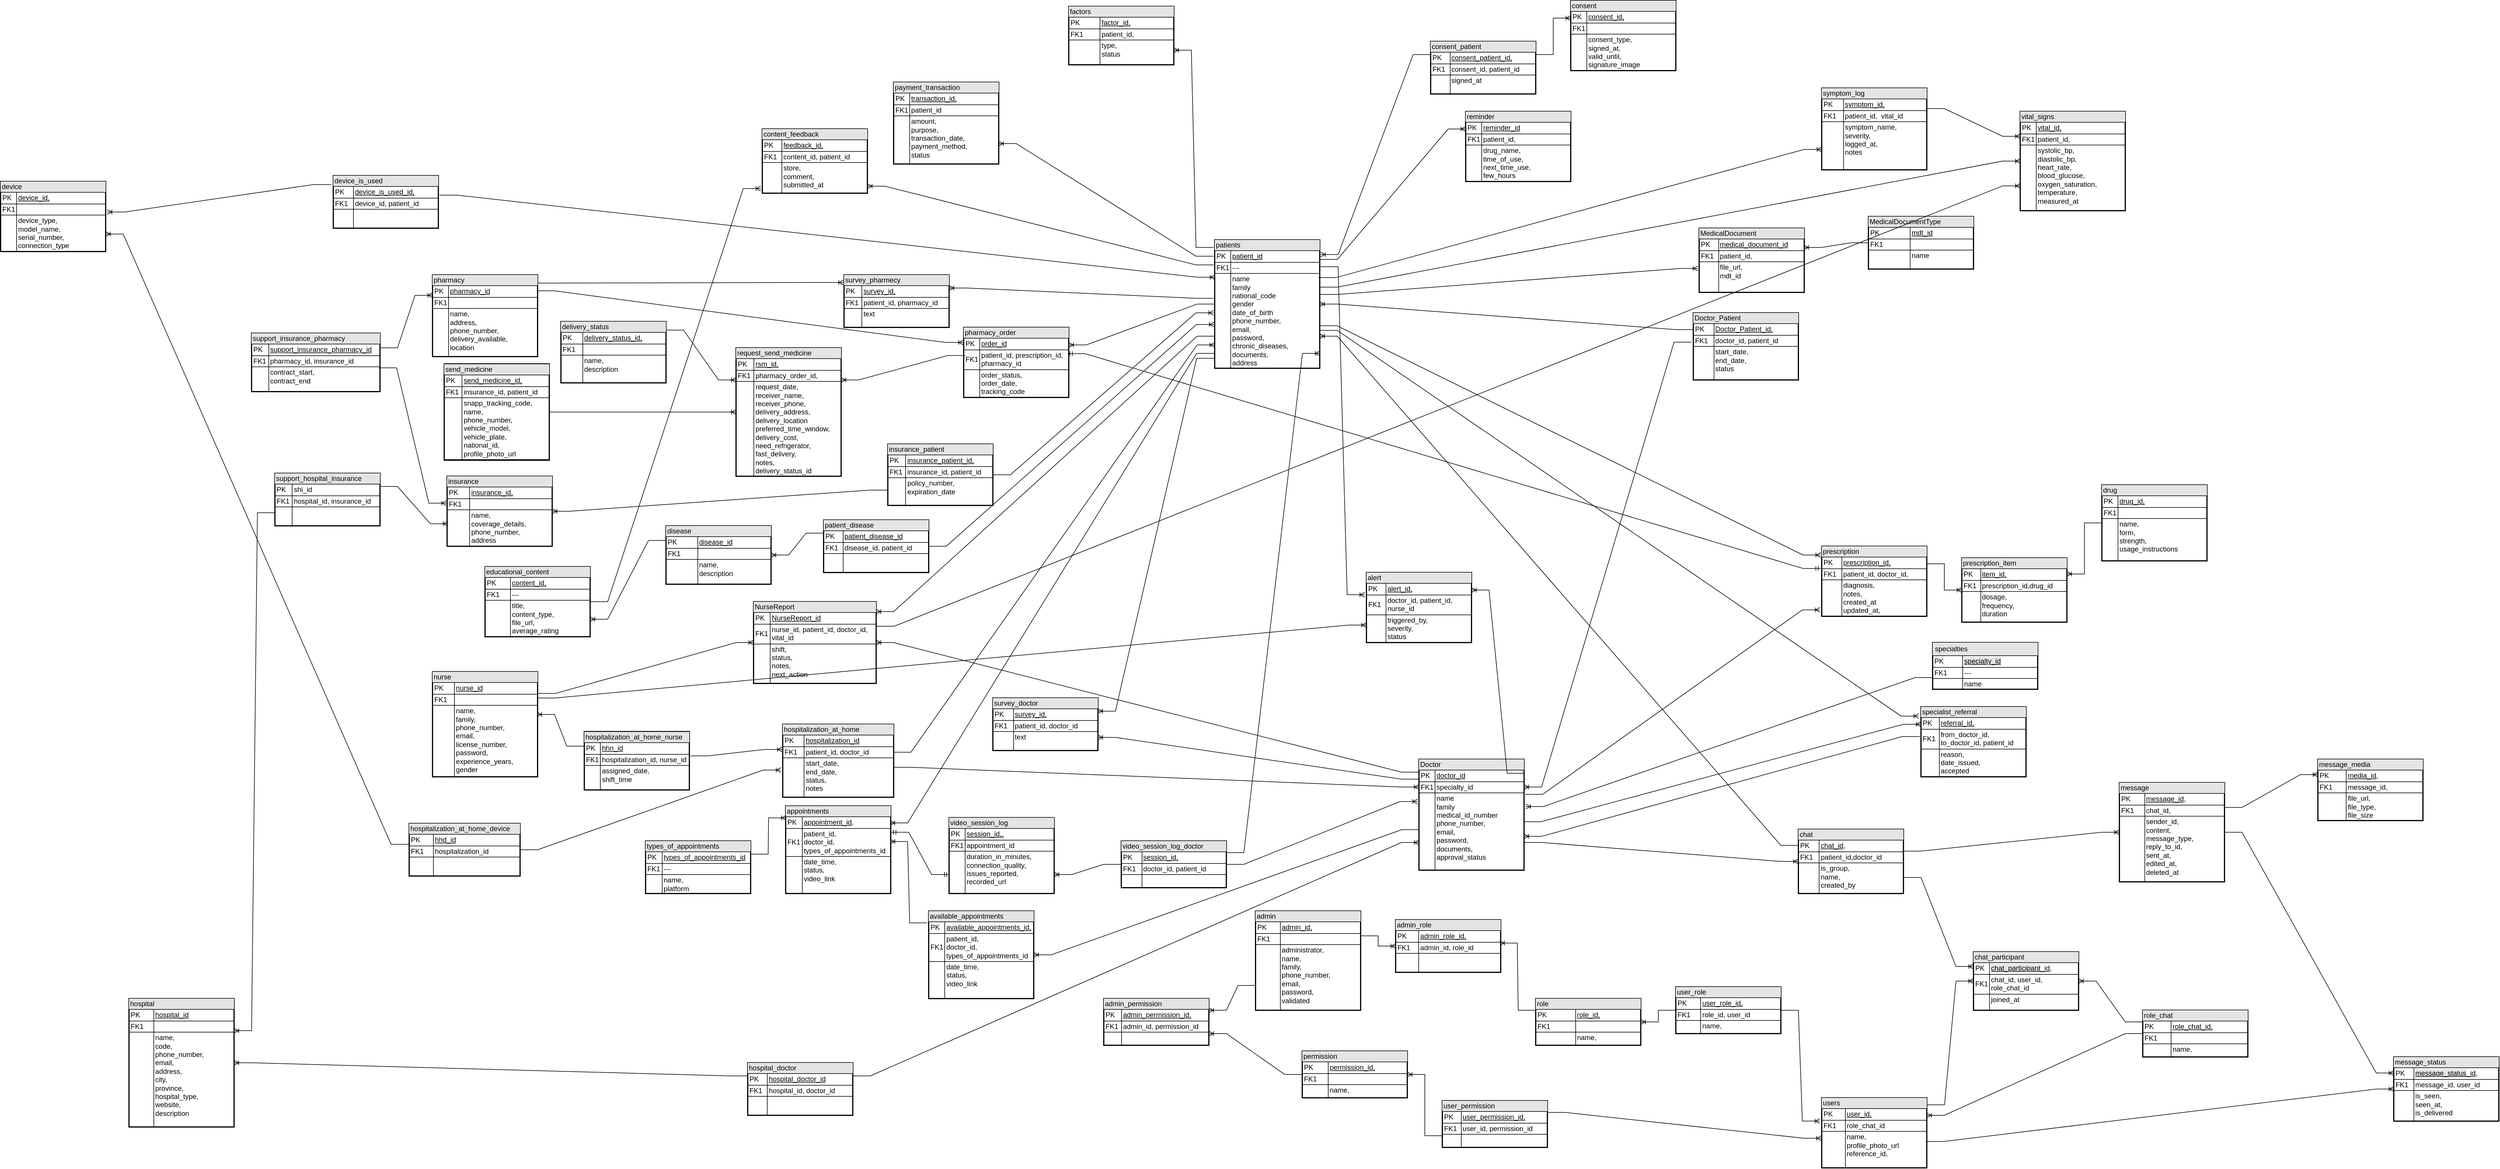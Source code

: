 <mxfile version="28.1.2">
  <diagram name="Page-1" id="IybgA7aSggWcVB9tVn3A">
    <mxGraphModel dx="4135" dy="1845" grid="1" gridSize="10" guides="1" tooltips="1" connect="1" arrows="1" fold="1" page="1" pageScale="1" pageWidth="850" pageHeight="1100" math="0" shadow="0">
      <root>
        <mxCell id="Yf5Lh4JwTGosqhqZoc_w-0" />
        <mxCell id="Yf5Lh4JwTGosqhqZoc_w-1" parent="Yf5Lh4JwTGosqhqZoc_w-0" />
        <mxCell id="07XWcrP6AeoG1W3QhdRI-0" value="&lt;div style=&quot;box-sizing: border-box; width: 100%; background: rgb(228, 228, 228); padding: 2px;&quot;&gt;patients&lt;/div&gt;&lt;table border=&quot;1&quot; style=&quot;width: 100%; font-size: 1em; border: 1px solid rgb(0, 0, 0); border-collapse: collapse;&quot; cellpadding=&quot;2&quot; cellspacing=&quot;0&quot;&gt;&lt;tbody&gt;&lt;tr&gt;&lt;td&gt;PK&lt;/td&gt;&lt;td style=&quot;border-collapse: collapse; border-color: rgb(0, 0, 0);&quot; border=&quot;1&quot;&gt;&lt;u&gt;patient_id&lt;/u&gt;&lt;/td&gt;&lt;/tr&gt;&lt;tr&gt;&lt;td&gt;FK1&lt;/td&gt;&lt;td&gt;---&lt;/td&gt;&lt;/tr&gt;&lt;tr&gt;&lt;td&gt;&lt;/td&gt;&lt;td&gt;name&lt;br&gt;family&lt;br&gt;national_code&lt;br&gt;gender&lt;br&gt;date_of_birth&lt;br&gt;phone_number, &lt;br&gt;email, &lt;br&gt;password, chronic_diseases, documents, &lt;br&gt;address&lt;/td&gt;&lt;/tr&gt;&lt;/tbody&gt;&lt;/table&gt;" style="verticalAlign=top;align=left;overflow=fill;html=1;whiteSpace=wrap;strokeWidth=2;" parent="Yf5Lh4JwTGosqhqZoc_w-1" vertex="1">
          <mxGeometry x="40" y="-660" width="180" height="220" as="geometry" />
        </mxCell>
        <mxCell id="07XWcrP6AeoG1W3QhdRI-1" value="&lt;div style=&quot;box-sizing: border-box; width: 100%; background: rgb(228, 228, 228); padding: 2px;&quot;&gt;Doctor&lt;/div&gt;&lt;table border=&quot;1&quot; style=&quot;width: 100%; font-size: 1em; border: 1px solid rgb(0, 0, 0); border-collapse: collapse;&quot; cellpadding=&quot;2&quot; cellspacing=&quot;0&quot;&gt;&lt;tbody&gt;&lt;tr&gt;&lt;td&gt;PK&lt;/td&gt;&lt;td style=&quot;border-collapse: collapse; border-color: rgb(0, 0, 0);&quot; border=&quot;1&quot;&gt;&lt;u&gt;doctor_id&lt;/u&gt;&lt;/td&gt;&lt;/tr&gt;&lt;tr&gt;&lt;td&gt;FK1&lt;/td&gt;&lt;td&gt;specialty_id&lt;/td&gt;&lt;/tr&gt;&lt;tr&gt;&lt;td&gt;&lt;/td&gt;&lt;td&gt;name&lt;br&gt;family&lt;br&gt;medical_id_number&lt;br&gt;phone_number, &lt;br&gt;email, &lt;br&gt;password, &lt;br&gt;documents, approval_status&lt;br&gt;&lt;br&gt;&lt;/td&gt;&lt;/tr&gt;&lt;/tbody&gt;&lt;/table&gt;" style="verticalAlign=top;align=left;overflow=fill;html=1;whiteSpace=wrap;strokeWidth=2;fontStyle=0" parent="Yf5Lh4JwTGosqhqZoc_w-1" vertex="1">
          <mxGeometry x="390" y="230" width="180" height="190" as="geometry" />
        </mxCell>
        <mxCell id="07XWcrP6AeoG1W3QhdRI-2" value="&lt;div style=&quot;box-sizing: border-box; width: 100%; background: rgb(228, 228, 228); padding: 2px;&quot;&gt;&lt;div style=&quot;box-sizing: border-box; width: 100%; background: rgb(228, 228, 228); padding: 2px;&quot;&gt;specialties&lt;/div&gt;&lt;/div&gt;&lt;table border=&quot;1&quot; style=&quot;width: 100%; font-size: 1em; border: 1px solid rgb(0, 0, 0); border-collapse: collapse;&quot; cellpadding=&quot;2&quot; cellspacing=&quot;0&quot;&gt;&lt;tbody&gt;&lt;tr&gt;&lt;td&gt;PK&lt;/td&gt;&lt;td style=&quot;border-collapse: collapse; border-color: rgb(0, 0, 0);&quot; border=&quot;1&quot;&gt;&lt;span style=&quot;background-color: rgb(228, 228, 228);&quot;&gt;&lt;u&gt;specialty_id&lt;/u&gt;&lt;/span&gt;&lt;/td&gt;&lt;/tr&gt;&lt;tr&gt;&lt;td&gt;FK1&lt;/td&gt;&lt;td&gt;---&lt;/td&gt;&lt;/tr&gt;&lt;tr&gt;&lt;td&gt;&lt;/td&gt;&lt;td&gt;name&lt;/td&gt;&lt;/tr&gt;&lt;/tbody&gt;&lt;/table&gt;" style="verticalAlign=top;align=left;overflow=fill;html=1;whiteSpace=wrap;strokeWidth=2;" parent="Yf5Lh4JwTGosqhqZoc_w-1" vertex="1">
          <mxGeometry x="1270" y="30" width="180" height="80" as="geometry" />
        </mxCell>
        <mxCell id="07XWcrP6AeoG1W3QhdRI-3" value="&lt;div style=&quot;box-sizing: border-box; width: 100%; background: rgb(228, 228, 228); padding: 2px;&quot;&gt;appointments&lt;/div&gt;&lt;table border=&quot;1&quot; style=&quot;width: 100%; font-size: 1em; border: 1px solid rgb(0, 0, 0); border-collapse: collapse;&quot; cellpadding=&quot;2&quot; cellspacing=&quot;0&quot;&gt;&lt;tbody&gt;&lt;tr&gt;&lt;td&gt;PK&lt;/td&gt;&lt;td style=&quot;border-collapse: collapse; border-color: rgb(0, 0, 0);&quot; border=&quot;1&quot;&gt;&lt;u&gt;appointment_id&lt;/u&gt;,&lt;/td&gt;&lt;/tr&gt;&lt;tr&gt;&lt;td&gt;FK1&lt;/td&gt;&lt;td&gt;patient_id,&lt;br&gt;doctor_id,&lt;br&gt;types_of_appointments_id&lt;/td&gt;&lt;/tr&gt;&lt;tr&gt;&lt;td&gt;&lt;/td&gt;&lt;td&gt;date_time, &lt;br&gt;status, &lt;br&gt;video_link&lt;br&gt;&lt;br&gt;&lt;/td&gt;&lt;/tr&gt;&lt;/tbody&gt;&lt;/table&gt;" style="verticalAlign=top;align=left;overflow=fill;html=1;whiteSpace=wrap;strokeWidth=2;" parent="Yf5Lh4JwTGosqhqZoc_w-1" vertex="1">
          <mxGeometry x="-695" y="310" width="180" height="150" as="geometry" />
        </mxCell>
        <mxCell id="07XWcrP6AeoG1W3QhdRI-4" value="&lt;div style=&quot;box-sizing: border-box; width: 100%; background: rgb(228, 228, 228); padding: 2px;&quot;&gt;types_of_appointments&lt;/div&gt;&lt;table border=&quot;1&quot; style=&quot;width: 100%; font-size: 1em; border: 1px solid rgb(0, 0, 0); border-collapse: collapse;&quot; cellpadding=&quot;2&quot; cellspacing=&quot;0&quot;&gt;&lt;tbody&gt;&lt;tr&gt;&lt;td&gt;PK&lt;/td&gt;&lt;td style=&quot;border-collapse: collapse; border-color: rgb(0, 0, 0);&quot; border=&quot;1&quot;&gt;&lt;u&gt;types_of_appointments_id&lt;/u&gt;&lt;/td&gt;&lt;/tr&gt;&lt;tr&gt;&lt;td&gt;FK1&lt;/td&gt;&lt;td&gt;---&lt;/td&gt;&lt;/tr&gt;&lt;tr&gt;&lt;td&gt;&lt;/td&gt;&lt;td&gt;name, &lt;br&gt;platform&lt;/td&gt;&lt;/tr&gt;&lt;/tbody&gt;&lt;/table&gt;" style="verticalAlign=top;align=left;overflow=fill;html=1;whiteSpace=wrap;strokeWidth=2;" parent="Yf5Lh4JwTGosqhqZoc_w-1" vertex="1">
          <mxGeometry x="-935" y="370" width="180" height="90" as="geometry" />
        </mxCell>
        <mxCell id="07XWcrP6AeoG1W3QhdRI-5" value="&lt;div style=&quot;box-sizing: border-box; width: 100%; background: rgb(228, 228, 228); padding: 2px;&quot;&gt;vital_signs&lt;/div&gt;&lt;table border=&quot;1&quot; style=&quot;width: 100%; font-size: 1em; border: 1px solid rgb(0, 0, 0); border-collapse: collapse;&quot; cellpadding=&quot;2&quot; cellspacing=&quot;0&quot;&gt;&lt;tbody&gt;&lt;tr&gt;&lt;td&gt;PK&lt;/td&gt;&lt;td style=&quot;border-collapse: collapse; border-color: rgb(0, 0, 0);&quot; border=&quot;1&quot;&gt;&lt;u&gt;vital_id,&lt;/u&gt;&lt;/td&gt;&lt;/tr&gt;&lt;tr&gt;&lt;td&gt;FK1&lt;/td&gt;&lt;td&gt;patient_id,&lt;/td&gt;&lt;/tr&gt;&lt;tr&gt;&lt;td&gt;&lt;/td&gt;&lt;td&gt;systolic_bp, &lt;br&gt;diastolic_bp, &lt;br&gt;heart_rate, &lt;br&gt;blood_glucose, oxygen_saturation, temperature, &lt;br&gt;measured_at&lt;br&gt;&lt;br&gt;&lt;/td&gt;&lt;/tr&gt;&lt;/tbody&gt;&lt;/table&gt;" style="verticalAlign=top;align=left;overflow=fill;html=1;whiteSpace=wrap;strokeWidth=2;" parent="Yf5Lh4JwTGosqhqZoc_w-1" vertex="1">
          <mxGeometry x="1420" y="-880" width="180" height="170" as="geometry" />
        </mxCell>
        <mxCell id="07XWcrP6AeoG1W3QhdRI-6" value="&lt;div style=&quot;box-sizing: border-box; width: 100%; background: rgb(228, 228, 228); padding: 2px;&quot;&gt;prescription&lt;/div&gt;&lt;table border=&quot;1&quot; style=&quot;width: 100%; font-size: 1em; border: 1px solid rgb(0, 0, 0); border-collapse: collapse;&quot; cellpadding=&quot;2&quot; cellspacing=&quot;0&quot;&gt;&lt;tbody&gt;&lt;tr&gt;&lt;td&gt;PK&lt;/td&gt;&lt;td style=&quot;border-collapse: collapse; border-color: rgb(0, 0, 0);&quot; border=&quot;1&quot;&gt;&lt;u&gt;prescription_id,&lt;/u&gt;&lt;/td&gt;&lt;/tr&gt;&lt;tr&gt;&lt;td&gt;FK1&lt;/td&gt;&lt;td&gt;patient_id, doctor_id,&lt;/td&gt;&lt;/tr&gt;&lt;tr&gt;&lt;td&gt;&lt;/td&gt;&lt;td&gt;diagnosis, &lt;br&gt;notes,&lt;br&gt;created_at&lt;br&gt;updated_at,&lt;br&gt;&lt;br&gt;&lt;br&gt;&lt;/td&gt;&lt;/tr&gt;&lt;/tbody&gt;&lt;/table&gt;" style="verticalAlign=top;align=left;overflow=fill;html=1;whiteSpace=wrap;strokeWidth=2;" parent="Yf5Lh4JwTGosqhqZoc_w-1" vertex="1">
          <mxGeometry x="1080" y="-135" width="180" height="120" as="geometry" />
        </mxCell>
        <mxCell id="07XWcrP6AeoG1W3QhdRI-7" value="&lt;div style=&quot;box-sizing: border-box; width: 100%; background: rgb(228, 228, 228); padding: 2px;&quot;&gt;prescription_item&lt;/div&gt;&lt;table border=&quot;1&quot; style=&quot;width: 100%; font-size: 1em; border: 1px solid rgb(0, 0, 0); border-collapse: collapse;&quot; cellpadding=&quot;2&quot; cellspacing=&quot;0&quot;&gt;&lt;tbody&gt;&lt;tr&gt;&lt;td&gt;PK&lt;/td&gt;&lt;td style=&quot;border-collapse: collapse; border-color: rgb(0, 0, 0);&quot; border=&quot;1&quot;&gt;&lt;u&gt;item_id,&lt;/u&gt;&lt;/td&gt;&lt;/tr&gt;&lt;tr&gt;&lt;td&gt;FK1&lt;/td&gt;&lt;td&gt;prescription_id,drug_id&lt;/td&gt;&lt;/tr&gt;&lt;tr&gt;&lt;td&gt;&lt;/td&gt;&lt;td&gt;dosage, &lt;br&gt;frequency, &lt;br&gt;duration&lt;br&gt;&lt;br&gt;&lt;/td&gt;&lt;/tr&gt;&lt;/tbody&gt;&lt;/table&gt;" style="verticalAlign=top;align=left;overflow=fill;html=1;whiteSpace=wrap;strokeWidth=2;" parent="Yf5Lh4JwTGosqhqZoc_w-1" vertex="1">
          <mxGeometry x="1320" y="-115" width="180" height="110" as="geometry" />
        </mxCell>
        <mxCell id="07XWcrP6AeoG1W3QhdRI-8" value="" style="edgeStyle=entityRelationEdgeStyle;fontSize=12;html=1;endArrow=ERoneToMany;rounded=0;entryX=1.017;entryY=0.426;entryDx=0;entryDy=0;exitX=0;exitY=0.75;exitDx=0;exitDy=0;entryPerimeter=0;" parent="Yf5Lh4JwTGosqhqZoc_w-1" source="07XWcrP6AeoG1W3QhdRI-2" target="07XWcrP6AeoG1W3QhdRI-1" edge="1">
          <mxGeometry width="100" height="100" relative="1" as="geometry">
            <mxPoint x="600" y="220" as="sourcePoint" />
            <mxPoint x="390" as="targetPoint" />
          </mxGeometry>
        </mxCell>
        <mxCell id="07XWcrP6AeoG1W3QhdRI-9" value="" style="edgeStyle=entityRelationEdgeStyle;fontSize=12;html=1;endArrow=ERoneToMany;rounded=0;entryX=0.004;entryY=0.136;entryDx=0;entryDy=0;exitX=1;exitY=0.25;exitDx=0;exitDy=0;entryPerimeter=0;" parent="Yf5Lh4JwTGosqhqZoc_w-1" source="07XWcrP6AeoG1W3QhdRI-4" target="07XWcrP6AeoG1W3QhdRI-3" edge="1">
          <mxGeometry width="100" height="100" relative="1" as="geometry">
            <mxPoint x="-20" y="30" as="sourcePoint" />
            <mxPoint x="80" y="-70" as="targetPoint" />
          </mxGeometry>
        </mxCell>
        <mxCell id="07XWcrP6AeoG1W3QhdRI-10" value="" style="edgeStyle=entityRelationEdgeStyle;fontSize=12;html=1;endArrow=ERoneToMany;rounded=0;exitX=0.002;exitY=0.635;exitDx=0;exitDy=0;exitPerimeter=0;" parent="Yf5Lh4JwTGosqhqZoc_w-1" source="07XWcrP6AeoG1W3QhdRI-1" target="07XWcrP6AeoG1W3QhdRI-91" edge="1">
          <mxGeometry width="100" height="100" relative="1" as="geometry">
            <mxPoint x="190" y="540" as="sourcePoint" />
            <mxPoint x="278" y="120" as="targetPoint" />
          </mxGeometry>
        </mxCell>
        <mxCell id="07XWcrP6AeoG1W3QhdRI-11" value="" style="edgeStyle=entityRelationEdgeStyle;fontSize=12;html=1;endArrow=ERoneToMany;rounded=0;entryX=0.994;entryY=0.193;entryDx=0;entryDy=0;entryPerimeter=0;exitX=-0.005;exitY=0.884;exitDx=0;exitDy=0;exitPerimeter=0;" parent="Yf5Lh4JwTGosqhqZoc_w-1" source="07XWcrP6AeoG1W3QhdRI-0" target="07XWcrP6AeoG1W3QhdRI-3" edge="1">
          <mxGeometry width="100" height="100" relative="1" as="geometry">
            <mxPoint x="530" y="-10" as="sourcePoint" />
            <mxPoint x="60" y="90" as="targetPoint" />
          </mxGeometry>
        </mxCell>
        <mxCell id="07XWcrP6AeoG1W3QhdRI-12" value="" style="edgeStyle=entityRelationEdgeStyle;fontSize=12;html=1;endArrow=ERoneToMany;rounded=0;entryX=0;entryY=0.5;entryDx=0;entryDy=0;exitX=1.001;exitY=0.368;exitDx=0;exitDy=0;exitPerimeter=0;" parent="Yf5Lh4JwTGosqhqZoc_w-1" source="07XWcrP6AeoG1W3QhdRI-0" target="07XWcrP6AeoG1W3QhdRI-5" edge="1">
          <mxGeometry width="100" height="100" relative="1" as="geometry">
            <mxPoint x="223.06" y="-399.52" as="sourcePoint" />
            <mxPoint x="1668.06" y="107" as="targetPoint" />
          </mxGeometry>
        </mxCell>
        <mxCell id="07XWcrP6AeoG1W3QhdRI-13" value="" style="edgeStyle=entityRelationEdgeStyle;fontSize=12;html=1;endArrow=ERoneToMany;rounded=0;entryX=-0.011;entryY=0.125;entryDx=0;entryDy=0;exitX=0.997;exitY=0.669;exitDx=0;exitDy=0;entryPerimeter=0;exitPerimeter=0;" parent="Yf5Lh4JwTGosqhqZoc_w-1" source="07XWcrP6AeoG1W3QhdRI-0" target="07XWcrP6AeoG1W3QhdRI-6" edge="1">
          <mxGeometry width="100" height="100" relative="1" as="geometry">
            <mxPoint x="210" y="-70" as="sourcePoint" />
            <mxPoint x="378" y="-157.5" as="targetPoint" />
            <Array as="points">
              <mxPoint x="230" y="-160" />
            </Array>
          </mxGeometry>
        </mxCell>
        <mxCell id="07XWcrP6AeoG1W3QhdRI-15" value="&lt;div style=&quot;box-sizing: border-box; width: 100%; background: rgb(228, 228, 228); padding: 2px;&quot;&gt;content_feedback&lt;/div&gt;&lt;table border=&quot;1&quot; style=&quot;width: 100%; font-size: 1em; border: 1px solid rgb(0, 0, 0); border-collapse: collapse;&quot; cellpadding=&quot;2&quot; cellspacing=&quot;0&quot;&gt;&lt;tbody&gt;&lt;tr&gt;&lt;td&gt;PK&lt;/td&gt;&lt;td style=&quot;border-collapse: collapse; border-color: rgb(0, 0, 0);&quot; border=&quot;1&quot;&gt;&lt;u&gt;feedback_id,&lt;/u&gt;&lt;/td&gt;&lt;/tr&gt;&lt;tr&gt;&lt;td&gt;FK1&lt;/td&gt;&lt;td&gt;content_id, patient_id&lt;/td&gt;&lt;/tr&gt;&lt;tr&gt;&lt;td&gt;&lt;/td&gt;&lt;td&gt;store, &lt;br&gt;comment, &lt;br&gt;submitted_at&lt;br&gt;&lt;br&gt;&lt;/td&gt;&lt;/tr&gt;&lt;/tbody&gt;&lt;/table&gt;" style="verticalAlign=top;align=left;overflow=fill;html=1;whiteSpace=wrap;strokeWidth=2;fontStyle=0" parent="Yf5Lh4JwTGosqhqZoc_w-1" vertex="1">
          <mxGeometry x="-735" y="-850" width="180" height="110" as="geometry" />
        </mxCell>
        <mxCell id="07XWcrP6AeoG1W3QhdRI-16" value="&lt;div style=&quot;box-sizing: border-box; width: 100%; background: rgb(228, 228, 228); padding: 2px;&quot;&gt;pharmacy_order&lt;/div&gt;&lt;table border=&quot;1&quot; style=&quot;width: 100%; font-size: 1em; border: 1px solid rgb(0, 0, 0); border-collapse: collapse;&quot; cellpadding=&quot;2&quot; cellspacing=&quot;0&quot;&gt;&lt;tbody&gt;&lt;tr&gt;&lt;td&gt;PK&lt;/td&gt;&lt;td style=&quot;border-collapse: collapse; border-color: rgb(0, 0, 0);&quot; border=&quot;1&quot;&gt;&lt;u&gt;order_id&lt;/u&gt;&lt;/td&gt;&lt;/tr&gt;&lt;tr&gt;&lt;td&gt;FK1&lt;/td&gt;&lt;td&gt;patient_id, prescription_id,&amp;nbsp; pharmacy_id&lt;/td&gt;&lt;/tr&gt;&lt;tr&gt;&lt;td&gt;&lt;/td&gt;&lt;td&gt;order_status, &lt;br&gt;order_date, &lt;br&gt;tracking_code&lt;/td&gt;&lt;/tr&gt;&lt;/tbody&gt;&lt;/table&gt;" style="verticalAlign=top;align=left;overflow=fill;html=1;whiteSpace=wrap;strokeWidth=2;fontStyle=0" parent="Yf5Lh4JwTGosqhqZoc_w-1" vertex="1">
          <mxGeometry x="-390" y="-510" width="180" height="120" as="geometry" />
        </mxCell>
        <mxCell id="07XWcrP6AeoG1W3QhdRI-17" value="&lt;div style=&quot;box-sizing: border-box; width: 100%; background: rgb(228, 228, 228); padding: 2px;&quot;&gt;pharmacy&lt;/div&gt;&lt;table border=&quot;1&quot; style=&quot;width: 100%; font-size: 1em; border: 1px solid rgb(0, 0, 0); border-collapse: collapse;&quot; cellpadding=&quot;2&quot; cellspacing=&quot;0&quot;&gt;&lt;tbody&gt;&lt;tr&gt;&lt;td&gt;PK&lt;/td&gt;&lt;td style=&quot;border-collapse: collapse; border-color: rgb(0, 0, 0);&quot; border=&quot;1&quot;&gt;&lt;u&gt;pharmacy_id&lt;/u&gt;&lt;/td&gt;&lt;/tr&gt;&lt;tr&gt;&lt;td&gt;FK1&lt;/td&gt;&lt;td&gt;&lt;br&gt;&lt;/td&gt;&lt;/tr&gt;&lt;tr&gt;&lt;td&gt;&lt;/td&gt;&lt;td&gt;name, &lt;br&gt;address, &lt;br&gt;phone_number, delivery_available, &lt;br&gt;location&lt;br&gt;&lt;br&gt;&lt;/td&gt;&lt;/tr&gt;&lt;/tbody&gt;&lt;/table&gt;" style="verticalAlign=top;align=left;overflow=fill;html=1;whiteSpace=wrap;strokeWidth=2;fontStyle=0" parent="Yf5Lh4JwTGosqhqZoc_w-1" vertex="1">
          <mxGeometry x="-1300" y="-600" width="180" height="140" as="geometry" />
        </mxCell>
        <mxCell id="07XWcrP6AeoG1W3QhdRI-18" value="&lt;div style=&quot;box-sizing: border-box; width: 100%; background: rgb(228, 228, 228); padding: 2px;&quot;&gt;device&lt;/div&gt;&lt;table border=&quot;1&quot; style=&quot;width: 100%; font-size: 1em; border: 1px solid rgb(0, 0, 0); border-collapse: collapse;&quot; cellpadding=&quot;2&quot; cellspacing=&quot;0&quot;&gt;&lt;tbody&gt;&lt;tr&gt;&lt;td&gt;PK&lt;/td&gt;&lt;td style=&quot;border-collapse: collapse; border-color: rgb(0, 0, 0);&quot; border=&quot;1&quot;&gt;&lt;u&gt;device_id,&lt;/u&gt;&lt;/td&gt;&lt;/tr&gt;&lt;tr&gt;&lt;td&gt;FK1&lt;/td&gt;&lt;td&gt;&lt;br&gt;&lt;/td&gt;&lt;/tr&gt;&lt;tr&gt;&lt;td&gt;&lt;/td&gt;&lt;td&gt;device_type, &lt;br&gt;model_name, serial_number, connection_type&lt;br&gt;&lt;br&gt;&lt;/td&gt;&lt;/tr&gt;&lt;/tbody&gt;&lt;/table&gt;" style="verticalAlign=top;align=left;overflow=fill;html=1;whiteSpace=wrap;strokeWidth=2;" parent="Yf5Lh4JwTGosqhqZoc_w-1" vertex="1">
          <mxGeometry x="-2040" y="-760" width="180" height="120" as="geometry" />
        </mxCell>
        <mxCell id="07XWcrP6AeoG1W3QhdRI-19" value="&lt;div style=&quot;box-sizing: border-box; width: 100%; background: rgb(228, 228, 228); padding: 2px;&quot;&gt;device_is_used&lt;/div&gt;&lt;table border=&quot;1&quot; style=&quot;width: 100%; font-size: 1em; border: 1px solid rgb(0, 0, 0); border-collapse: collapse;&quot; cellpadding=&quot;2&quot; cellspacing=&quot;0&quot;&gt;&lt;tbody&gt;&lt;tr&gt;&lt;td&gt;PK&lt;/td&gt;&lt;td style=&quot;border-collapse: collapse; border-color: rgb(0, 0, 0);&quot; border=&quot;1&quot;&gt;&lt;u&gt;device_is_used_id,&lt;/u&gt;&lt;/td&gt;&lt;/tr&gt;&lt;tr&gt;&lt;td&gt;FK1&lt;/td&gt;&lt;td&gt;device_id, patient_id&lt;/td&gt;&lt;/tr&gt;&lt;tr&gt;&lt;td&gt;&lt;/td&gt;&lt;td&gt;&lt;br&gt;&lt;br&gt;&lt;/td&gt;&lt;/tr&gt;&lt;/tbody&gt;&lt;/table&gt;" style="verticalAlign=top;align=left;overflow=fill;html=1;whiteSpace=wrap;strokeWidth=2;" parent="Yf5Lh4JwTGosqhqZoc_w-1" vertex="1">
          <mxGeometry x="-1470" y="-770" width="180" height="90" as="geometry" />
        </mxCell>
        <mxCell id="07XWcrP6AeoG1W3QhdRI-20" value="&lt;div style=&quot;box-sizing: border-box; width: 100%; background: rgb(228, 228, 228); padding: 2px;&quot;&gt;alert&lt;/div&gt;&lt;table border=&quot;1&quot; style=&quot;width: 100%; font-size: 1em; border: 1px solid rgb(0, 0, 0); border-collapse: collapse;&quot; cellpadding=&quot;2&quot; cellspacing=&quot;0&quot;&gt;&lt;tbody&gt;&lt;tr&gt;&lt;td&gt;PK&lt;/td&gt;&lt;td style=&quot;border-collapse: collapse; border-color: rgb(0, 0, 0);&quot; border=&quot;1&quot;&gt;&lt;u&gt;alert_id,&lt;/u&gt;&lt;/td&gt;&lt;/tr&gt;&lt;tr&gt;&lt;td&gt;FK1&lt;/td&gt;&lt;td&gt;doctor_id,&amp;nbsp;patient_id,&amp;nbsp;&lt;br&gt;nurse_id&lt;/td&gt;&lt;/tr&gt;&lt;tr&gt;&lt;td&gt;&lt;/td&gt;&lt;td&gt;triggered_by,&lt;br&gt;severity,&lt;br&gt;status&lt;br&gt;&lt;br&gt;&lt;/td&gt;&lt;/tr&gt;&lt;/tbody&gt;&lt;/table&gt;" style="verticalAlign=top;align=left;overflow=fill;html=1;whiteSpace=wrap;strokeWidth=2;" parent="Yf5Lh4JwTGosqhqZoc_w-1" vertex="1">
          <mxGeometry x="300" y="-90" width="180" height="120" as="geometry" />
        </mxCell>
        <mxCell id="07XWcrP6AeoG1W3QhdRI-21" value="&lt;div style=&quot;box-sizing: border-box; width: 100%; background: rgb(228, 228, 228); padding: 2px;&quot;&gt;consent&lt;/div&gt;&lt;table border=&quot;1&quot; style=&quot;width: 100%; font-size: 1em; border: 1px solid rgb(0, 0, 0); border-collapse: collapse;&quot; cellpadding=&quot;2&quot; cellspacing=&quot;0&quot;&gt;&lt;tbody&gt;&lt;tr&gt;&lt;td&gt;PK&lt;/td&gt;&lt;td style=&quot;border-collapse: collapse; border-color: rgb(0, 0, 0);&quot; border=&quot;1&quot;&gt;&lt;u&gt;consent_id,&lt;/u&gt;&lt;/td&gt;&lt;/tr&gt;&lt;tr&gt;&lt;td&gt;FK1&lt;/td&gt;&lt;td&gt;&lt;br&gt;&lt;/td&gt;&lt;/tr&gt;&lt;tr&gt;&lt;td&gt;&lt;/td&gt;&lt;td&gt;consent_type, &lt;br&gt;signed_at, &lt;br&gt;valid_until, signature_image&lt;br&gt;&lt;br&gt;&lt;/td&gt;&lt;/tr&gt;&lt;/tbody&gt;&lt;/table&gt;" style="verticalAlign=top;align=left;overflow=fill;html=1;whiteSpace=wrap;strokeWidth=2;" parent="Yf5Lh4JwTGosqhqZoc_w-1" vertex="1">
          <mxGeometry x="650" y="-1070" width="180" height="120" as="geometry" />
        </mxCell>
        <mxCell id="07XWcrP6AeoG1W3QhdRI-22" value="&lt;div style=&quot;box-sizing: border-box; width: 100%; background: rgb(228, 228, 228); padding: 2px;&quot;&gt;consent_patient&lt;/div&gt;&lt;table border=&quot;1&quot; style=&quot;width: 100%; font-size: 1em; border: 1px solid rgb(0, 0, 0); border-collapse: collapse;&quot; cellpadding=&quot;2&quot; cellspacing=&quot;0&quot;&gt;&lt;tbody&gt;&lt;tr&gt;&lt;td&gt;PK&lt;/td&gt;&lt;td style=&quot;border-collapse: collapse; border-color: rgb(0, 0, 0);&quot; border=&quot;1&quot;&gt;&lt;u&gt;consent_patient_id,&lt;/u&gt;&lt;/td&gt;&lt;/tr&gt;&lt;tr&gt;&lt;td&gt;FK1&lt;/td&gt;&lt;td&gt;consent_id, patient_id&lt;/td&gt;&lt;/tr&gt;&lt;tr&gt;&lt;td&gt;&lt;/td&gt;&lt;td&gt;signed_at&lt;br&gt;&lt;br&gt;&lt;/td&gt;&lt;/tr&gt;&lt;/tbody&gt;&lt;/table&gt;" style="verticalAlign=top;align=left;overflow=fill;html=1;whiteSpace=wrap;strokeWidth=2;" parent="Yf5Lh4JwTGosqhqZoc_w-1" vertex="1">
          <mxGeometry x="410" y="-1000" width="180" height="90" as="geometry" />
        </mxCell>
        <mxCell id="07XWcrP6AeoG1W3QhdRI-23" value="&lt;div style=&quot;box-sizing: border-box; width: 100%; background: rgb(228, 228, 228); padding: 2px;&quot;&gt;specialist_referral&lt;/div&gt;&lt;table border=&quot;1&quot; style=&quot;width: 100%; font-size: 1em; border: 1px solid rgb(0, 0, 0); border-collapse: collapse;&quot; cellpadding=&quot;2&quot; cellspacing=&quot;0&quot;&gt;&lt;tbody&gt;&lt;tr&gt;&lt;td&gt;PK&lt;/td&gt;&lt;td style=&quot;border-collapse: collapse; border-color: rgb(0, 0, 0);&quot; border=&quot;1&quot;&gt;&lt;u&gt;referral_id,&lt;/u&gt;&lt;/td&gt;&lt;/tr&gt;&lt;tr&gt;&lt;td&gt;FK1&lt;/td&gt;&lt;td&gt;from_doctor_id,&amp;nbsp;&lt;br&gt;to_doctor_id, patient_id&lt;/td&gt;&lt;/tr&gt;&lt;tr&gt;&lt;td&gt;&lt;/td&gt;&lt;td&gt;reason, &lt;br&gt;date_issued, &lt;br&gt;accepted&lt;br&gt;&lt;br&gt;&lt;/td&gt;&lt;/tr&gt;&lt;/tbody&gt;&lt;/table&gt;" style="verticalAlign=top;align=left;overflow=fill;html=1;whiteSpace=wrap;strokeWidth=2;" parent="Yf5Lh4JwTGosqhqZoc_w-1" vertex="1">
          <mxGeometry x="1250" y="140" width="180" height="120" as="geometry" />
        </mxCell>
        <mxCell id="07XWcrP6AeoG1W3QhdRI-24" value="&lt;div style=&quot;box-sizing: border-box; width: 100%; background: rgb(228, 228, 228); padding: 2px;&quot;&gt;video_session_log&lt;/div&gt;&lt;table border=&quot;1&quot; style=&quot;width: 100%; font-size: 1em; border: 1px solid rgb(0, 0, 0); border-collapse: collapse;&quot; cellpadding=&quot;2&quot; cellspacing=&quot;0&quot;&gt;&lt;tbody&gt;&lt;tr&gt;&lt;td&gt;PK&lt;/td&gt;&lt;td style=&quot;border-collapse: collapse; border-color: rgb(0, 0, 0);&quot; border=&quot;1&quot;&gt;&lt;u&gt;session_id,,&lt;/u&gt;&lt;/td&gt;&lt;/tr&gt;&lt;tr&gt;&lt;td&gt;FK1&lt;/td&gt;&lt;td&gt;appointment_id&lt;/td&gt;&lt;/tr&gt;&lt;tr&gt;&lt;td&gt;&lt;/td&gt;&lt;td&gt;duration_in_minutes, connection_quality, issues_reported, recorded_url&lt;br&gt;&lt;br&gt;&lt;/td&gt;&lt;/tr&gt;&lt;/tbody&gt;&lt;/table&gt;" style="verticalAlign=top;align=left;overflow=fill;html=1;whiteSpace=wrap;strokeWidth=2;" parent="Yf5Lh4JwTGosqhqZoc_w-1" vertex="1">
          <mxGeometry x="-415" y="330" width="180" height="130" as="geometry" />
        </mxCell>
        <mxCell id="07XWcrP6AeoG1W3QhdRI-25" value="&lt;div style=&quot;box-sizing: border-box; width: 100%; background: rgb(228, 228, 228); padding: 2px;&quot;&gt;video_session_log_doctor&lt;/div&gt;&lt;table border=&quot;1&quot; style=&quot;width: 100%; font-size: 1em; border: 1px solid rgb(0, 0, 0); border-collapse: collapse;&quot; cellpadding=&quot;2&quot; cellspacing=&quot;0&quot;&gt;&lt;tbody&gt;&lt;tr&gt;&lt;td&gt;PK&lt;/td&gt;&lt;td style=&quot;border-collapse: collapse; border-color: rgb(0, 0, 0);&quot; border=&quot;1&quot;&gt;&lt;u&gt;session_id,&lt;/u&gt;&lt;/td&gt;&lt;/tr&gt;&lt;tr&gt;&lt;td&gt;FK1&lt;/td&gt;&lt;td&gt;doctor_id, patient_id&lt;/td&gt;&lt;/tr&gt;&lt;tr&gt;&lt;td&gt;&lt;/td&gt;&lt;td&gt;&lt;br&gt;&lt;br&gt;&lt;/td&gt;&lt;/tr&gt;&lt;/tbody&gt;&lt;/table&gt;" style="verticalAlign=top;align=left;overflow=fill;html=1;whiteSpace=wrap;strokeWidth=2;" parent="Yf5Lh4JwTGosqhqZoc_w-1" vertex="1">
          <mxGeometry x="-120" y="370" width="180" height="80" as="geometry" />
        </mxCell>
        <mxCell id="07XWcrP6AeoG1W3QhdRI-26" value="&lt;div style=&quot;box-sizing: border-box; width: 100%; background: rgb(228, 228, 228); padding: 2px;&quot;&gt;payment_transaction&lt;/div&gt;&lt;table border=&quot;1&quot; style=&quot;width: 100%; font-size: 1em; border: 1px solid rgb(0, 0, 0); border-collapse: collapse;&quot; cellpadding=&quot;2&quot; cellspacing=&quot;0&quot;&gt;&lt;tbody&gt;&lt;tr&gt;&lt;td&gt;PK&lt;/td&gt;&lt;td style=&quot;border-collapse: collapse; border-color: rgb(0, 0, 0);&quot; border=&quot;1&quot;&gt;&lt;u&gt;transaction_id,&lt;/u&gt;&lt;/td&gt;&lt;/tr&gt;&lt;tr&gt;&lt;td&gt;FK1&lt;/td&gt;&lt;td&gt;patient_id&lt;/td&gt;&lt;/tr&gt;&lt;tr&gt;&lt;td&gt;&lt;/td&gt;&lt;td&gt;amount, &lt;br&gt;purpose, &lt;br&gt;transaction_date, payment_method, &lt;br&gt;status&lt;br&gt;&lt;br&gt;&lt;/td&gt;&lt;/tr&gt;&lt;/tbody&gt;&lt;/table&gt;" style="verticalAlign=top;align=left;overflow=fill;html=1;whiteSpace=wrap;strokeWidth=2;" parent="Yf5Lh4JwTGosqhqZoc_w-1" vertex="1">
          <mxGeometry x="-510" y="-930" width="180" height="140" as="geometry" />
        </mxCell>
        <mxCell id="07XWcrP6AeoG1W3QhdRI-27" value="&lt;div style=&quot;box-sizing: border-box; width: 100%; background: rgb(228, 228, 228); padding: 2px;&quot;&gt;drug&lt;/div&gt;&lt;table border=&quot;1&quot; style=&quot;width: 100%; font-size: 1em; border: 1px solid rgb(0, 0, 0); border-collapse: collapse;&quot; cellpadding=&quot;2&quot; cellspacing=&quot;0&quot;&gt;&lt;tbody&gt;&lt;tr&gt;&lt;td&gt;PK&lt;/td&gt;&lt;td style=&quot;border-collapse: collapse; border-color: rgb(0, 0, 0);&quot; border=&quot;1&quot;&gt;&lt;u&gt;drug_id,&lt;/u&gt;&lt;/td&gt;&lt;/tr&gt;&lt;tr&gt;&lt;td&gt;FK1&lt;/td&gt;&lt;td&gt;&lt;br&gt;&lt;/td&gt;&lt;/tr&gt;&lt;tr&gt;&lt;td&gt;&lt;/td&gt;&lt;td&gt;name, &lt;br&gt;form, &lt;br&gt;strength, usage_instructions&lt;br&gt;&lt;br&gt;&lt;/td&gt;&lt;/tr&gt;&lt;/tbody&gt;&lt;/table&gt;" style="verticalAlign=top;align=left;overflow=fill;html=1;whiteSpace=wrap;strokeWidth=2;" parent="Yf5Lh4JwTGosqhqZoc_w-1" vertex="1">
          <mxGeometry x="1560" y="-240" width="180" height="130" as="geometry" />
        </mxCell>
        <mxCell id="07XWcrP6AeoG1W3QhdRI-28" value="&lt;div style=&quot;box-sizing: border-box; width: 100%; background: rgb(228, 228, 228); padding: 2px;&quot;&gt;symptom_log&lt;/div&gt;&lt;table border=&quot;1&quot; style=&quot;width: 100%; font-size: 1em; border: 1px solid rgb(0, 0, 0); border-collapse: collapse;&quot; cellpadding=&quot;2&quot; cellspacing=&quot;0&quot;&gt;&lt;tbody&gt;&lt;tr&gt;&lt;td&gt;PK&lt;/td&gt;&lt;td style=&quot;border-collapse: collapse; border-color: rgb(0, 0, 0);&quot; border=&quot;1&quot;&gt;&lt;u&gt;symptom_id,&lt;/u&gt;&lt;/td&gt;&lt;/tr&gt;&lt;tr&gt;&lt;td&gt;FK1&lt;/td&gt;&lt;td&gt;patient_id,&amp;nbsp; vital_id&lt;/td&gt;&lt;/tr&gt;&lt;tr&gt;&lt;td&gt;&lt;/td&gt;&lt;td&gt;symptom_name, &lt;br&gt;severity, &lt;br&gt;logged_at, &lt;br&gt;notes&lt;br&gt;&lt;br&gt;&lt;br&gt;&lt;/td&gt;&lt;/tr&gt;&lt;/tbody&gt;&lt;/table&gt;" style="verticalAlign=top;align=left;overflow=fill;html=1;whiteSpace=wrap;strokeWidth=2;" parent="Yf5Lh4JwTGosqhqZoc_w-1" vertex="1">
          <mxGeometry x="1080" y="-920" width="180" height="140" as="geometry" />
        </mxCell>
        <mxCell id="07XWcrP6AeoG1W3QhdRI-29" value="&lt;div style=&quot;box-sizing: border-box; width: 100%; background: rgb(228, 228, 228); padding: 2px;&quot;&gt;survey_doctor&lt;/div&gt;&lt;table border=&quot;1&quot; style=&quot;width: 100%; font-size: 1em; border: 1px solid rgb(0, 0, 0); border-collapse: collapse;&quot; cellpadding=&quot;2&quot; cellspacing=&quot;0&quot;&gt;&lt;tbody&gt;&lt;tr&gt;&lt;td&gt;PK&lt;/td&gt;&lt;td style=&quot;border-collapse: collapse; border-color: rgb(0, 0, 0);&quot; border=&quot;1&quot;&gt;&lt;u&gt;survey_id,&lt;/u&gt;&lt;/td&gt;&lt;/tr&gt;&lt;tr&gt;&lt;td&gt;FK1&lt;/td&gt;&lt;td&gt;patient_id, doctor_id&lt;/td&gt;&lt;/tr&gt;&lt;tr&gt;&lt;td&gt;&lt;/td&gt;&lt;td&gt;text&lt;br&gt;&lt;br&gt;&lt;/td&gt;&lt;/tr&gt;&lt;/tbody&gt;&lt;/table&gt;" style="verticalAlign=top;align=left;overflow=fill;html=1;whiteSpace=wrap;strokeWidth=2;" parent="Yf5Lh4JwTGosqhqZoc_w-1" vertex="1">
          <mxGeometry x="-340" y="125" width="180" height="90" as="geometry" />
        </mxCell>
        <mxCell id="07XWcrP6AeoG1W3QhdRI-30" value="&lt;div style=&quot;box-sizing: border-box; width: 100%; background: rgb(228, 228, 228); padding: 2px;&quot;&gt;survey_pharmecy&lt;/div&gt;&lt;table border=&quot;1&quot; style=&quot;width: 100%; font-size: 1em; border: 1px solid rgb(0, 0, 0); border-collapse: collapse;&quot; cellpadding=&quot;2&quot; cellspacing=&quot;0&quot;&gt;&lt;tbody&gt;&lt;tr&gt;&lt;td&gt;PK&lt;/td&gt;&lt;td style=&quot;border-collapse: collapse; border-color: rgb(0, 0, 0);&quot; border=&quot;1&quot;&gt;&lt;u&gt;survey_id,&lt;/u&gt;&lt;/td&gt;&lt;/tr&gt;&lt;tr&gt;&lt;td&gt;FK1&lt;/td&gt;&lt;td&gt;patient_id, pharmacy_id&lt;/td&gt;&lt;/tr&gt;&lt;tr&gt;&lt;td&gt;&lt;/td&gt;&lt;td&gt;text&lt;br&gt;&lt;br&gt;&lt;/td&gt;&lt;/tr&gt;&lt;/tbody&gt;&lt;/table&gt;" style="verticalAlign=top;align=left;overflow=fill;html=1;whiteSpace=wrap;strokeWidth=2;" parent="Yf5Lh4JwTGosqhqZoc_w-1" vertex="1">
          <mxGeometry x="-595" y="-600" width="180" height="90" as="geometry" />
        </mxCell>
        <mxCell id="07XWcrP6AeoG1W3QhdRI-31" value="&lt;div style=&quot;box-sizing: border-box; width: 100%; background: rgb(228, 228, 228); padding: 2px;&quot;&gt;factors&lt;/div&gt;&lt;table border=&quot;1&quot; style=&quot;width: 100%; font-size: 1em; border: 1px solid rgb(0, 0, 0); border-collapse: collapse;&quot; cellpadding=&quot;2&quot; cellspacing=&quot;0&quot;&gt;&lt;tbody&gt;&lt;tr&gt;&lt;td&gt;PK&lt;/td&gt;&lt;td style=&quot;border-collapse: collapse; border-color: rgb(0, 0, 0);&quot; border=&quot;1&quot;&gt;&lt;u&gt;factor_id,&lt;/u&gt;&lt;/td&gt;&lt;/tr&gt;&lt;tr&gt;&lt;td&gt;FK1&lt;/td&gt;&lt;td&gt;patient_id,&amp;nbsp;&lt;/td&gt;&lt;/tr&gt;&lt;tr&gt;&lt;td&gt;&lt;/td&gt;&lt;td&gt;type, &lt;br&gt;status&lt;br&gt;&lt;br&gt;&lt;/td&gt;&lt;/tr&gt;&lt;/tbody&gt;&lt;/table&gt;" style="verticalAlign=top;align=left;overflow=fill;html=1;whiteSpace=wrap;strokeWidth=2;" parent="Yf5Lh4JwTGosqhqZoc_w-1" vertex="1">
          <mxGeometry x="-210" y="-1060" width="180" height="100" as="geometry" />
        </mxCell>
        <mxCell id="07XWcrP6AeoG1W3QhdRI-32" value="&lt;div style=&quot;box-sizing: border-box; width: 100%; background: rgb(228, 228, 228); padding: 2px;&quot;&gt;users&lt;/div&gt;&lt;table border=&quot;1&quot; style=&quot;width: 100%; font-size: 1em; border: 1px solid rgb(0, 0, 0); border-collapse: collapse;&quot; cellpadding=&quot;2&quot; cellspacing=&quot;0&quot;&gt;&lt;tbody&gt;&lt;tr&gt;&lt;td&gt;PK&lt;/td&gt;&lt;td style=&quot;border-collapse: collapse; border-color: rgb(0, 0, 0);&quot; border=&quot;1&quot;&gt;&lt;u&gt;user_id,&lt;/u&gt;&lt;/td&gt;&lt;/tr&gt;&lt;tr&gt;&lt;td&gt;FK1&lt;/td&gt;&lt;td&gt;role_chat_id&lt;/td&gt;&lt;/tr&gt;&lt;tr&gt;&lt;td&gt;&lt;/td&gt;&lt;td&gt;name,&lt;br&gt;profile_photo_url&lt;br&gt;reference_id,&lt;br&gt;&lt;br&gt;&lt;/td&gt;&lt;/tr&gt;&lt;/tbody&gt;&lt;/table&gt;" style="verticalAlign=top;align=left;overflow=fill;html=1;whiteSpace=wrap;strokeWidth=2;fontStyle=0" parent="Yf5Lh4JwTGosqhqZoc_w-1" vertex="1">
          <mxGeometry x="1080" y="810" width="180" height="120" as="geometry" />
        </mxCell>
        <mxCell id="07XWcrP6AeoG1W3QhdRI-33" value="&lt;div style=&quot;box-sizing: border-box; width: 100%; background: rgb(228, 228, 228); padding: 2px;&quot;&gt;permission&lt;/div&gt;&lt;table border=&quot;1&quot; style=&quot;width: 100%; font-size: 1em; border: 1px solid rgb(0, 0, 0); border-collapse: collapse;&quot; cellpadding=&quot;2&quot; cellspacing=&quot;0&quot;&gt;&lt;tbody&gt;&lt;tr&gt;&lt;td&gt;PK&lt;/td&gt;&lt;td style=&quot;border-collapse: collapse; border-color: rgb(0, 0, 0);&quot; border=&quot;1&quot;&gt;&lt;u&gt;permission_id,&lt;/u&gt;&lt;/td&gt;&lt;/tr&gt;&lt;tr&gt;&lt;td&gt;FK1&lt;/td&gt;&lt;td&gt;&lt;br&gt;&lt;/td&gt;&lt;/tr&gt;&lt;tr&gt;&lt;td&gt;&lt;/td&gt;&lt;td&gt;name,&lt;br&gt;&lt;br&gt;&lt;/td&gt;&lt;/tr&gt;&lt;/tbody&gt;&lt;/table&gt;" style="verticalAlign=top;align=left;overflow=fill;html=1;whiteSpace=wrap;strokeWidth=2;fontStyle=0" parent="Yf5Lh4JwTGosqhqZoc_w-1" vertex="1">
          <mxGeometry x="190" y="730" width="180" height="80" as="geometry" />
        </mxCell>
        <mxCell id="07XWcrP6AeoG1W3QhdRI-34" value="&lt;div style=&quot;box-sizing: border-box; width: 100%; background: rgb(228, 228, 228); padding: 2px;&quot;&gt;role_chat&lt;/div&gt;&lt;table border=&quot;1&quot; style=&quot;width: 100%; font-size: 1em; border: 1px solid rgb(0, 0, 0); border-collapse: collapse;&quot; cellpadding=&quot;2&quot; cellspacing=&quot;0&quot;&gt;&lt;tbody&gt;&lt;tr&gt;&lt;td&gt;PK&lt;/td&gt;&lt;td style=&quot;border-collapse: collapse; border-color: rgb(0, 0, 0);&quot; border=&quot;1&quot;&gt;&lt;u&gt;role_chat_id,&lt;/u&gt;&lt;/td&gt;&lt;/tr&gt;&lt;tr&gt;&lt;td&gt;FK1&lt;/td&gt;&lt;td&gt;&lt;br&gt;&lt;/td&gt;&lt;/tr&gt;&lt;tr&gt;&lt;td&gt;&lt;/td&gt;&lt;td&gt;name,&lt;br&gt;&lt;br&gt;&lt;/td&gt;&lt;/tr&gt;&lt;/tbody&gt;&lt;/table&gt;" style="verticalAlign=top;align=left;overflow=fill;html=1;whiteSpace=wrap;strokeWidth=2;fontStyle=0" parent="Yf5Lh4JwTGosqhqZoc_w-1" vertex="1">
          <mxGeometry x="1630" y="660" width="180" height="80" as="geometry" />
        </mxCell>
        <mxCell id="07XWcrP6AeoG1W3QhdRI-35" value="&lt;div style=&quot;box-sizing: border-box; width: 100%; background: rgb(228, 228, 228); padding: 2px;&quot;&gt;user_permission&lt;/div&gt;&lt;table border=&quot;1&quot; style=&quot;width: 100%; font-size: 1em; border: 1px solid rgb(0, 0, 0); border-collapse: collapse;&quot; cellpadding=&quot;2&quot; cellspacing=&quot;0&quot;&gt;&lt;tbody&gt;&lt;tr&gt;&lt;td&gt;PK&lt;/td&gt;&lt;td style=&quot;border-collapse: collapse; border-color: rgb(0, 0, 0);&quot; border=&quot;1&quot;&gt;&lt;u&gt;user_permission_id,&lt;/u&gt;&lt;/td&gt;&lt;/tr&gt;&lt;tr&gt;&lt;td&gt;FK1&lt;/td&gt;&lt;td&gt;user_id, permission_id&lt;/td&gt;&lt;/tr&gt;&lt;tr&gt;&lt;td&gt;&lt;/td&gt;&lt;td&gt;&lt;br&gt;&lt;br&gt;&lt;/td&gt;&lt;/tr&gt;&lt;/tbody&gt;&lt;/table&gt;" style="verticalAlign=top;align=left;overflow=fill;html=1;whiteSpace=wrap;strokeWidth=2;fontStyle=0" parent="Yf5Lh4JwTGosqhqZoc_w-1" vertex="1">
          <mxGeometry x="430" y="815" width="180" height="80" as="geometry" />
        </mxCell>
        <mxCell id="07XWcrP6AeoG1W3QhdRI-36" value="" style="edgeStyle=entityRelationEdgeStyle;fontSize=12;html=1;endArrow=ERoneToMany;rounded=0;entryX=0;entryY=0.25;entryDx=0;entryDy=0;exitX=1.001;exitY=0.152;exitDx=0;exitDy=0;exitPerimeter=0;" parent="Yf5Lh4JwTGosqhqZoc_w-1" source="07XWcrP6AeoG1W3QhdRI-0" target="1NiUCnZtlXQ2DNP4WwPD-8" edge="1">
          <mxGeometry width="100" height="100" relative="1" as="geometry">
            <mxPoint x="223.96" y="-449.02" as="sourcePoint" />
            <mxPoint x="460" y="-845" as="targetPoint" />
          </mxGeometry>
        </mxCell>
        <mxCell id="07XWcrP6AeoG1W3QhdRI-37" value="" style="edgeStyle=entityRelationEdgeStyle;fontSize=12;html=1;endArrow=ERoneToMany;rounded=0;entryX=1;entryY=0.25;entryDx=0;entryDy=0;exitX=0;exitY=0.5;exitDx=0;exitDy=0;" parent="Yf5Lh4JwTGosqhqZoc_w-1" source="07XWcrP6AeoG1W3QhdRI-0" target="07XWcrP6AeoG1W3QhdRI-16" edge="1">
          <mxGeometry width="100" height="100" relative="1" as="geometry">
            <mxPoint x="60" y="-30" as="sourcePoint" />
            <mxPoint y="145" as="targetPoint" />
          </mxGeometry>
        </mxCell>
        <mxCell id="07XWcrP6AeoG1W3QhdRI-38" value="" style="edgeStyle=entityRelationEdgeStyle;fontSize=12;html=1;endArrow=ERoneToMany;rounded=0;entryX=1;entryY=0.891;entryDx=0;entryDy=0;entryPerimeter=0;exitX=-0.011;exitY=0.195;exitDx=0;exitDy=0;exitPerimeter=0;" parent="Yf5Lh4JwTGosqhqZoc_w-1" source="07XWcrP6AeoG1W3QhdRI-0" target="07XWcrP6AeoG1W3QhdRI-15" edge="1">
          <mxGeometry width="100" height="100" relative="1" as="geometry">
            <mxPoint x="80" y="-290" as="sourcePoint" />
            <mxPoint x="90" y="-110" as="targetPoint" />
          </mxGeometry>
        </mxCell>
        <mxCell id="07XWcrP6AeoG1W3QhdRI-39" value="" style="edgeStyle=entityRelationEdgeStyle;fontSize=12;html=1;endArrow=ERoneToMany;rounded=0;exitX=1.008;exitY=0.209;exitDx=0;exitDy=0;exitPerimeter=0;entryX=-0.017;entryY=0.317;entryDx=0;entryDy=0;entryPerimeter=0;" parent="Yf5Lh4JwTGosqhqZoc_w-1" source="07XWcrP6AeoG1W3QhdRI-0" target="07XWcrP6AeoG1W3QhdRI-20" edge="1">
          <mxGeometry width="100" height="100" relative="1" as="geometry">
            <mxPoint x="223.24" y="-437.36" as="sourcePoint" />
            <mxPoint x="528.06" y="-510" as="targetPoint" />
            <Array as="points">
              <mxPoint x="308.06" y="-130" />
            </Array>
          </mxGeometry>
        </mxCell>
        <mxCell id="07XWcrP6AeoG1W3QhdRI-40" value="&lt;div style=&quot;box-sizing: border-box; width: 100%; background: rgb(228, 228, 228); padding: 2px;&quot;&gt;MedicalDocument&lt;/div&gt;&lt;table border=&quot;1&quot; style=&quot;width: 100%; font-size: 1em; border: 1px solid rgb(0, 0, 0); border-collapse: collapse;&quot; cellpadding=&quot;2&quot; cellspacing=&quot;0&quot;&gt;&lt;tbody&gt;&lt;tr&gt;&lt;td&gt;PK&lt;/td&gt;&lt;td style=&quot;border-collapse: collapse; border-color: rgb(0, 0, 0);&quot; border=&quot;1&quot;&gt;&lt;u&gt;medical_document_id&lt;/u&gt;&lt;/td&gt;&lt;/tr&gt;&lt;tr&gt;&lt;td&gt;FK1&lt;/td&gt;&lt;td&gt;patient_id,&lt;/td&gt;&lt;/tr&gt;&lt;tr&gt;&lt;td&gt;&lt;br&gt;&lt;/td&gt;&lt;td&gt;file_url,&lt;br&gt;mdt_id&lt;br&gt;&lt;br&gt;&lt;br&gt;&lt;/td&gt;&lt;/tr&gt;&lt;/tbody&gt;&lt;/table&gt;" style="verticalAlign=top;align=left;overflow=fill;html=1;whiteSpace=wrap;strokeWidth=2;" parent="Yf5Lh4JwTGosqhqZoc_w-1" vertex="1">
          <mxGeometry x="870" y="-680" width="180" height="110" as="geometry" />
        </mxCell>
        <mxCell id="07XWcrP6AeoG1W3QhdRI-41" value="" style="edgeStyle=entityRelationEdgeStyle;fontSize=12;html=1;endArrow=ERoneToMany;rounded=0;exitX=1.001;exitY=0.425;exitDx=0;exitDy=0;exitPerimeter=0;entryX=-0.013;entryY=0.627;entryDx=0;entryDy=0;entryPerimeter=0;" parent="Yf5Lh4JwTGosqhqZoc_w-1" source="07XWcrP6AeoG1W3QhdRI-0" target="07XWcrP6AeoG1W3QhdRI-40" edge="1">
          <mxGeometry width="100" height="100" relative="1" as="geometry">
            <mxPoint x="221.98" y="-386.58" as="sourcePoint" />
            <mxPoint x="716.98" y="-312.96" as="targetPoint" />
            <Array as="points">
              <mxPoint x="312.98" y="-85" />
            </Array>
          </mxGeometry>
        </mxCell>
        <mxCell id="07XWcrP6AeoG1W3QhdRI-42" value="" style="edgeStyle=entityRelationEdgeStyle;fontSize=12;html=1;endArrow=ERoneToMany;rounded=0;exitX=-0.011;exitY=0.127;exitDx=0;exitDy=0;exitPerimeter=0;entryX=1;entryY=0.75;entryDx=0;entryDy=0;" parent="Yf5Lh4JwTGosqhqZoc_w-1" source="07XWcrP6AeoG1W3QhdRI-0" target="07XWcrP6AeoG1W3QhdRI-26" edge="1">
          <mxGeometry width="100" height="100" relative="1" as="geometry">
            <mxPoint x="170" y="-110" as="sourcePoint" />
            <mxPoint x="-30" y="-450" as="targetPoint" />
          </mxGeometry>
        </mxCell>
        <mxCell id="07XWcrP6AeoG1W3QhdRI-43" value="" style="edgeStyle=entityRelationEdgeStyle;fontSize=12;html=1;endArrow=ERoneToMany;rounded=0;exitX=-0.011;exitY=0.059;exitDx=0;exitDy=0;exitPerimeter=0;entryX=1;entryY=0.75;entryDx=0;entryDy=0;" parent="Yf5Lh4JwTGosqhqZoc_w-1" source="07XWcrP6AeoG1W3QhdRI-0" target="07XWcrP6AeoG1W3QhdRI-31" edge="1">
          <mxGeometry width="100" height="100" relative="1" as="geometry">
            <mxPoint x="90" y="-200" as="sourcePoint" />
            <mxPoint x="-70" y="-452.5" as="targetPoint" />
          </mxGeometry>
        </mxCell>
        <mxCell id="07XWcrP6AeoG1W3QhdRI-44" value="&lt;div style=&quot;box-sizing: border-box; width: 100%; background: rgb(228, 228, 228); padding: 2px;&quot;&gt;insurance_patient&lt;/div&gt;&lt;table border=&quot;1&quot; style=&quot;width: 100%; font-size: 1em; border: 1px solid rgb(0, 0, 0); border-collapse: collapse;&quot; cellpadding=&quot;2&quot; cellspacing=&quot;0&quot;&gt;&lt;tbody&gt;&lt;tr&gt;&lt;td&gt;PK&lt;/td&gt;&lt;td style=&quot;border-collapse: collapse; border-color: rgb(0, 0, 0);&quot; border=&quot;1&quot;&gt;&lt;u&gt;insurance_patient_id,&lt;/u&gt;&lt;/td&gt;&lt;/tr&gt;&lt;tr&gt;&lt;td&gt;FK1&lt;/td&gt;&lt;td&gt;insurance_id, patient_id&lt;/td&gt;&lt;/tr&gt;&lt;tr&gt;&lt;td&gt;&lt;/td&gt;&lt;td&gt;policy_number,&lt;br&gt;expiration_date&lt;br&gt;&lt;br&gt;&lt;/td&gt;&lt;/tr&gt;&lt;/tbody&gt;&lt;/table&gt;" style="verticalAlign=top;align=left;overflow=fill;html=1;whiteSpace=wrap;strokeWidth=2;" parent="Yf5Lh4JwTGosqhqZoc_w-1" vertex="1">
          <mxGeometry x="-520" y="-310" width="180" height="105" as="geometry" />
        </mxCell>
        <mxCell id="07XWcrP6AeoG1W3QhdRI-45" value="" style="edgeStyle=entityRelationEdgeStyle;fontSize=12;html=1;endArrow=ERoneToMany;rounded=0;exitX=0;exitY=0.25;exitDx=0;exitDy=0;entryX=1.008;entryY=0.114;entryDx=0;entryDy=0;entryPerimeter=0;" parent="Yf5Lh4JwTGosqhqZoc_w-1" source="07XWcrP6AeoG1W3QhdRI-22" target="07XWcrP6AeoG1W3QhdRI-0" edge="1">
          <mxGeometry width="100" height="100" relative="1" as="geometry">
            <mxPoint x="220.0" y="-461.78" as="sourcePoint" />
            <mxPoint x="220" y="-890" as="targetPoint" />
            <Array as="points">
              <mxPoint x="298.06" y="-110" />
            </Array>
          </mxGeometry>
        </mxCell>
        <mxCell id="07XWcrP6AeoG1W3QhdRI-46" value="" style="edgeStyle=entityRelationEdgeStyle;fontSize=12;html=1;endArrow=ERoneToMany;rounded=0;exitX=1;exitY=0.25;exitDx=0;exitDy=0;entryX=0;entryY=0.25;entryDx=0;entryDy=0;" parent="Yf5Lh4JwTGosqhqZoc_w-1" source="07XWcrP6AeoG1W3QhdRI-22" target="07XWcrP6AeoG1W3QhdRI-21" edge="1">
          <mxGeometry width="100" height="100" relative="1" as="geometry">
            <mxPoint x="490" y="-475" as="sourcePoint" />
            <mxPoint x="580" y="-1070" as="targetPoint" />
            <Array as="points">
              <mxPoint x="510" y="-430" />
            </Array>
          </mxGeometry>
        </mxCell>
        <mxCell id="07XWcrP6AeoG1W3QhdRI-47" value="" style="edgeStyle=entityRelationEdgeStyle;fontSize=12;html=1;endArrow=ERoneToMany;rounded=0;exitX=1.011;exitY=0.371;exitDx=0;exitDy=0;exitPerimeter=0;entryX=0.002;entryY=0.291;entryDx=0;entryDy=0;entryPerimeter=0;" parent="Yf5Lh4JwTGosqhqZoc_w-1" source="07XWcrP6AeoG1W3QhdRI-19" target="07XWcrP6AeoG1W3QhdRI-0" edge="1">
          <mxGeometry width="100" height="100" relative="1" as="geometry">
            <mxPoint x="-200" y="-420" as="sourcePoint" />
            <mxPoint x="37" y="-590" as="targetPoint" />
            <Array as="points">
              <mxPoint x="-1071.98" y="-89.54" />
            </Array>
          </mxGeometry>
        </mxCell>
        <mxCell id="07XWcrP6AeoG1W3QhdRI-48" value="&lt;div style=&quot;box-sizing: border-box; width: 100%; background: rgb(228, 228, 228); padding: 2px;&quot;&gt;insurance&lt;/div&gt;&lt;table border=&quot;1&quot; style=&quot;width: 100%; font-size: 1em; border: 1px solid rgb(0, 0, 0); border-collapse: collapse;&quot; cellpadding=&quot;2&quot; cellspacing=&quot;0&quot;&gt;&lt;tbody&gt;&lt;tr&gt;&lt;td&gt;PK&lt;/td&gt;&lt;td style=&quot;border-collapse: collapse; border-color: rgb(0, 0, 0);&quot; border=&quot;1&quot;&gt;&lt;u&gt;insurance_id,&lt;/u&gt;&lt;/td&gt;&lt;/tr&gt;&lt;tr&gt;&lt;td&gt;FK1&lt;/td&gt;&lt;td&gt;&lt;br&gt;&lt;/td&gt;&lt;/tr&gt;&lt;tr&gt;&lt;td&gt;&lt;/td&gt;&lt;td&gt;name,&lt;br&gt;coverage_details,&lt;br&gt;phone_number,&lt;br&gt;address&lt;/td&gt;&lt;/tr&gt;&lt;/tbody&gt;&lt;/table&gt;" style="verticalAlign=top;align=left;overflow=fill;html=1;whiteSpace=wrap;strokeWidth=2;" parent="Yf5Lh4JwTGosqhqZoc_w-1" vertex="1">
          <mxGeometry x="-1275" y="-255" width="180" height="120" as="geometry" />
        </mxCell>
        <mxCell id="07XWcrP6AeoG1W3QhdRI-49" value="" style="edgeStyle=entityRelationEdgeStyle;fontSize=12;html=1;endArrow=ERoneToMany;rounded=0;exitX=1;exitY=0.5;exitDx=0;exitDy=0;entryX=-0.011;entryY=0.568;entryDx=0;entryDy=0;entryPerimeter=0;" parent="Yf5Lh4JwTGosqhqZoc_w-1" source="07XWcrP6AeoG1W3QhdRI-44" target="07XWcrP6AeoG1W3QhdRI-0" edge="1">
          <mxGeometry width="100" height="100" relative="1" as="geometry">
            <mxPoint x="-280" y="-300" as="sourcePoint" />
            <mxPoint x="-130" y="-450" as="targetPoint" />
          </mxGeometry>
        </mxCell>
        <mxCell id="07XWcrP6AeoG1W3QhdRI-50" value="" style="edgeStyle=entityRelationEdgeStyle;fontSize=12;html=1;endArrow=ERoneToMany;rounded=0;entryX=1;entryY=0.5;entryDx=0;entryDy=0;exitX=0;exitY=0.75;exitDx=0;exitDy=0;" parent="Yf5Lh4JwTGosqhqZoc_w-1" source="07XWcrP6AeoG1W3QhdRI-44" target="07XWcrP6AeoG1W3QhdRI-48" edge="1">
          <mxGeometry width="100" height="100" relative="1" as="geometry">
            <mxPoint x="-430" y="-100" as="sourcePoint" />
            <mxPoint x="-570" y="-60" as="targetPoint" />
          </mxGeometry>
        </mxCell>
        <mxCell id="07XWcrP6AeoG1W3QhdRI-51" value="" style="edgeStyle=entityRelationEdgeStyle;fontSize=12;html=1;endArrow=ERoneToMany;rounded=0;exitX=0;exitY=0.25;exitDx=0;exitDy=0;entryX=1;entryY=0.75;entryDx=0;entryDy=0;" parent="Yf5Lh4JwTGosqhqZoc_w-1" source="07XWcrP6AeoG1W3QhdRI-71" target="07XWcrP6AeoG1W3QhdRI-0" edge="1">
          <mxGeometry width="100" height="100" relative="1" as="geometry">
            <mxPoint x="600" y="108" as="sourcePoint" />
            <mxPoint x="200" y="220" as="targetPoint" />
            <Array as="points">
              <mxPoint x="525" y="177" />
            </Array>
          </mxGeometry>
        </mxCell>
        <mxCell id="07XWcrP6AeoG1W3QhdRI-52" value="" style="edgeStyle=entityRelationEdgeStyle;fontSize=12;html=1;endArrow=ERoneToMany;rounded=0;entryX=-0.017;entryY=0.908;entryDx=0;entryDy=0;entryPerimeter=0;" parent="Yf5Lh4JwTGosqhqZoc_w-1" target="07XWcrP6AeoG1W3QhdRI-6" edge="1">
          <mxGeometry width="100" height="100" relative="1" as="geometry">
            <mxPoint x="572" y="290" as="sourcePoint" />
            <mxPoint x="370" y="543" as="targetPoint" />
          </mxGeometry>
        </mxCell>
        <mxCell id="07XWcrP6AeoG1W3QhdRI-53" value="" style="edgeStyle=entityRelationEdgeStyle;fontSize=12;html=1;endArrow=ERoneToMany;rounded=0;entryX=1;entryY=0.75;entryDx=0;entryDy=0;exitX=0;exitY=0.179;exitDx=0;exitDy=0;exitPerimeter=0;" parent="Yf5Lh4JwTGosqhqZoc_w-1" source="07XWcrP6AeoG1W3QhdRI-1" target="07XWcrP6AeoG1W3QhdRI-29" edge="1">
          <mxGeometry width="100" height="100" relative="1" as="geometry">
            <mxPoint x="230" y="510" as="sourcePoint" />
            <mxPoint x="670" y="350" as="targetPoint" />
          </mxGeometry>
        </mxCell>
        <mxCell id="07XWcrP6AeoG1W3QhdRI-54" value="" style="edgeStyle=entityRelationEdgeStyle;fontSize=12;html=1;endArrow=ERoneToMany;rounded=0;entryX=0;entryY=0.25;entryDx=0;entryDy=0;exitX=0.994;exitY=0.563;exitDx=0;exitDy=0;exitPerimeter=0;" parent="Yf5Lh4JwTGosqhqZoc_w-1" source="07XWcrP6AeoG1W3QhdRI-1" target="07XWcrP6AeoG1W3QhdRI-23" edge="1">
          <mxGeometry width="100" height="100" relative="1" as="geometry">
            <mxPoint x="790" y="500" as="sourcePoint" />
            <mxPoint x="490" y="583" as="targetPoint" />
          </mxGeometry>
        </mxCell>
        <mxCell id="07XWcrP6AeoG1W3QhdRI-55" value="" style="edgeStyle=entityRelationEdgeStyle;fontSize=12;html=1;endArrow=ERoneToMany;rounded=0;entryX=0;entryY=0.5;entryDx=0;entryDy=0;exitX=1;exitY=0.75;exitDx=0;exitDy=0;" parent="Yf5Lh4JwTGosqhqZoc_w-1" source="07XWcrP6AeoG1W3QhdRI-1" target="07XWcrP6AeoG1W3QhdRI-71" edge="1">
          <mxGeometry width="100" height="100" relative="1" as="geometry">
            <mxPoint x="780" y="500" as="sourcePoint" />
            <mxPoint x="540" y="400" as="targetPoint" />
          </mxGeometry>
        </mxCell>
        <mxCell id="07XWcrP6AeoG1W3QhdRI-56" value="" style="edgeStyle=entityRelationEdgeStyle;fontSize=12;html=1;endArrow=ERoneToMany;rounded=0;exitX=1;exitY=0.25;exitDx=0;exitDy=0;entryX=0;entryY=0.5;entryDx=0;entryDy=0;" parent="Yf5Lh4JwTGosqhqZoc_w-1" source="07XWcrP6AeoG1W3QhdRI-6" target="07XWcrP6AeoG1W3QhdRI-7" edge="1">
          <mxGeometry width="100" height="100" relative="1" as="geometry">
            <mxPoint x="1100" y="-170" as="sourcePoint" />
            <mxPoint x="1200" y="-270" as="targetPoint" />
          </mxGeometry>
        </mxCell>
        <mxCell id="07XWcrP6AeoG1W3QhdRI-57" value="" style="edgeStyle=entityRelationEdgeStyle;fontSize=12;html=1;endArrow=ERoneToMany;rounded=0;entryX=1;entryY=0.25;entryDx=0;entryDy=0;exitX=0;exitY=0.5;exitDx=0;exitDy=0;" parent="Yf5Lh4JwTGosqhqZoc_w-1" source="07XWcrP6AeoG1W3QhdRI-27" target="07XWcrP6AeoG1W3QhdRI-7" edge="1">
          <mxGeometry width="100" height="100" relative="1" as="geometry">
            <mxPoint x="1590" y="-60" as="sourcePoint" />
            <mxPoint x="1630" y="-210" as="targetPoint" />
            <Array as="points">
              <mxPoint x="1560" y="-300" />
            </Array>
          </mxGeometry>
        </mxCell>
        <mxCell id="07XWcrP6AeoG1W3QhdRI-58" value="" style="edgeStyle=entityRelationEdgeStyle;fontSize=12;html=1;endArrow=ERmandOne;startArrow=ERmandOne;rounded=0;exitX=1.005;exitY=0.3;exitDx=0;exitDy=0;exitPerimeter=0;entryX=0;entryY=0.75;entryDx=0;entryDy=0;" parent="Yf5Lh4JwTGosqhqZoc_w-1" source="07XWcrP6AeoG1W3QhdRI-3" target="07XWcrP6AeoG1W3QhdRI-24" edge="1">
          <mxGeometry width="100" height="100" relative="1" as="geometry">
            <mxPoint x="250" y="330" as="sourcePoint" />
            <mxPoint x="350" y="230" as="targetPoint" />
          </mxGeometry>
        </mxCell>
        <mxCell id="07XWcrP6AeoG1W3QhdRI-59" value="" style="edgeStyle=entityRelationEdgeStyle;fontSize=12;html=1;endArrow=ERoneToMany;rounded=0;exitX=0;exitY=0.25;exitDx=0;exitDy=0;entryX=1;entryY=0.5;entryDx=0;entryDy=0;" parent="Yf5Lh4JwTGosqhqZoc_w-1" source="07XWcrP6AeoG1W3QhdRI-34" target="07XWcrP6AeoG1W3QhdRI-94" edge="1">
          <mxGeometry width="100" height="100" relative="1" as="geometry">
            <mxPoint x="1510" y="960" as="sourcePoint" />
            <mxPoint x="1520" y="780" as="targetPoint" />
          </mxGeometry>
        </mxCell>
        <mxCell id="07XWcrP6AeoG1W3QhdRI-60" value="" style="edgeStyle=entityRelationEdgeStyle;fontSize=12;html=1;endArrow=ERoneToMany;rounded=0;exitX=1;exitY=0.25;exitDx=0;exitDy=0;entryX=-0.005;entryY=0.577;entryDx=0;entryDy=0;entryPerimeter=0;" parent="Yf5Lh4JwTGosqhqZoc_w-1" source="07XWcrP6AeoG1W3QhdRI-35" target="07XWcrP6AeoG1W3QhdRI-32" edge="1">
          <mxGeometry width="100" height="100" relative="1" as="geometry">
            <mxPoint x="1510" y="1250" as="sourcePoint" />
            <mxPoint x="1610" y="1150" as="targetPoint" />
          </mxGeometry>
        </mxCell>
        <mxCell id="07XWcrP6AeoG1W3QhdRI-61" value="" style="edgeStyle=entityRelationEdgeStyle;fontSize=12;html=1;endArrow=ERoneToMany;rounded=0;exitX=0;exitY=0.75;exitDx=0;exitDy=0;entryX=1;entryY=0.5;entryDx=0;entryDy=0;" parent="Yf5Lh4JwTGosqhqZoc_w-1" source="07XWcrP6AeoG1W3QhdRI-35" target="07XWcrP6AeoG1W3QhdRI-33" edge="1">
          <mxGeometry width="100" height="100" relative="1" as="geometry">
            <mxPoint x="1200" y="1190" as="sourcePoint" />
            <mxPoint x="1300" y="1090" as="targetPoint" />
          </mxGeometry>
        </mxCell>
        <mxCell id="07XWcrP6AeoG1W3QhdRI-62" value="&lt;div style=&quot;box-sizing: border-box; width: 100%; background: rgb(228, 228, 228); padding: 2px;&quot;&gt;support_insurance_pharmacy&lt;/div&gt;&lt;table border=&quot;1&quot; style=&quot;width: 100%; font-size: 1em; border: 1px solid rgb(0, 0, 0); border-collapse: collapse;&quot; cellpadding=&quot;2&quot; cellspacing=&quot;0&quot;&gt;&lt;tbody&gt;&lt;tr&gt;&lt;td&gt;PK&lt;/td&gt;&lt;td style=&quot;border-collapse: collapse; border-color: rgb(0, 0, 0);&quot; border=&quot;1&quot;&gt;&lt;u&gt;support_insurance_pharmacy_id&lt;/u&gt;&lt;/td&gt;&lt;/tr&gt;&lt;tr&gt;&lt;td&gt;FK1&lt;/td&gt;&lt;td&gt;pharmacy_id,&amp;nbsp;insurance_id&lt;/td&gt;&lt;/tr&gt;&lt;tr&gt;&lt;td&gt;&lt;/td&gt;&lt;td&gt;contract_start,&lt;br&gt;contract_end&lt;br&gt;&lt;br&gt;&lt;/td&gt;&lt;/tr&gt;&lt;/tbody&gt;&lt;/table&gt;" style="verticalAlign=top;align=left;overflow=fill;html=1;whiteSpace=wrap;strokeWidth=2;" parent="Yf5Lh4JwTGosqhqZoc_w-1" vertex="1">
          <mxGeometry x="-1610" y="-500" width="220" height="100" as="geometry" />
        </mxCell>
        <mxCell id="07XWcrP6AeoG1W3QhdRI-63" value="&lt;div style=&quot;box-sizing: border-box; width: 100%; background: rgb(228, 228, 228); padding: 2px;&quot;&gt;disease&lt;/div&gt;&lt;table border=&quot;1&quot; style=&quot;width: 100%; font-size: 1em; border: 1px solid rgb(0, 0, 0); border-collapse: collapse;&quot; cellpadding=&quot;2&quot; cellspacing=&quot;0&quot;&gt;&lt;tbody&gt;&lt;tr&gt;&lt;td&gt;PK&lt;/td&gt;&lt;td style=&quot;border-collapse: collapse; border-color: rgb(0, 0, 0);&quot; border=&quot;1&quot;&gt;&lt;u&gt;disease_id&lt;/u&gt;&lt;/td&gt;&lt;/tr&gt;&lt;tr&gt;&lt;td&gt;FK1&lt;/td&gt;&lt;td&gt;&lt;br&gt;&lt;/td&gt;&lt;/tr&gt;&lt;tr&gt;&lt;td&gt;&lt;/td&gt;&lt;td&gt;name,&lt;br&gt;description&lt;br&gt;&lt;br&gt;&lt;/td&gt;&lt;/tr&gt;&lt;/tbody&gt;&lt;/table&gt;" style="verticalAlign=top;align=left;overflow=fill;html=1;whiteSpace=wrap;strokeWidth=2;" parent="Yf5Lh4JwTGosqhqZoc_w-1" vertex="1">
          <mxGeometry x="-900" y="-170" width="180" height="100" as="geometry" />
        </mxCell>
        <mxCell id="07XWcrP6AeoG1W3QhdRI-64" value="&lt;div style=&quot;box-sizing: border-box; width: 100%; background: rgb(228, 228, 228); padding: 2px;&quot;&gt;nurse&lt;/div&gt;&lt;table border=&quot;1&quot; style=&quot;width: 100%; font-size: 1em; border: 1px solid rgb(0, 0, 0); border-collapse: collapse;&quot; cellpadding=&quot;2&quot; cellspacing=&quot;0&quot;&gt;&lt;tbody&gt;&lt;tr&gt;&lt;td&gt;PK&lt;/td&gt;&lt;td style=&quot;border-collapse: collapse; border-color: rgb(0, 0, 0);&quot; border=&quot;1&quot;&gt;&lt;u&gt;nurse_id&lt;/u&gt;&lt;/td&gt;&lt;/tr&gt;&lt;tr&gt;&lt;td&gt;FK1&lt;/td&gt;&lt;td&gt;&lt;br&gt;&lt;/td&gt;&lt;/tr&gt;&lt;tr&gt;&lt;td&gt;&lt;/td&gt;&lt;td&gt;name,&lt;br&gt;family,&lt;br&gt;phone_number,&lt;br&gt;email,&lt;br&gt;license_number,&lt;br&gt;password,&lt;br&gt;experience_years,&lt;br&gt;gender&lt;br&gt;&lt;br&gt;&lt;/td&gt;&lt;/tr&gt;&lt;/tbody&gt;&lt;/table&gt;" style="verticalAlign=top;align=left;overflow=fill;html=1;whiteSpace=wrap;strokeWidth=2;" parent="Yf5Lh4JwTGosqhqZoc_w-1" vertex="1">
          <mxGeometry x="-1300" y="80" width="180" height="180" as="geometry" />
        </mxCell>
        <mxCell id="07XWcrP6AeoG1W3QhdRI-65" value="&lt;div style=&quot;box-sizing: border-box; width: 100%; background: rgb(228, 228, 228); padding: 2px;&quot;&gt;hospitalization_at_home_nurse&lt;/div&gt;&lt;table border=&quot;1&quot; style=&quot;width: 100%; font-size: 1em; border: 1px solid rgb(0, 0, 0); border-collapse: collapse;&quot; cellpadding=&quot;2&quot; cellspacing=&quot;0&quot;&gt;&lt;tbody&gt;&lt;tr&gt;&lt;td&gt;PK&lt;/td&gt;&lt;td style=&quot;border-collapse: collapse; border-color: rgb(0, 0, 0);&quot; border=&quot;1&quot;&gt;&lt;u&gt;hhn_id&lt;/u&gt;&lt;/td&gt;&lt;/tr&gt;&lt;tr&gt;&lt;td&gt;FK1&lt;/td&gt;&lt;td&gt;hospitalization_id,&amp;nbsp;nurse_id&lt;/td&gt;&lt;/tr&gt;&lt;tr&gt;&lt;td&gt;&lt;/td&gt;&lt;td&gt;assigned_date,&lt;br&gt;shift_time&lt;br&gt;&lt;br&gt;&lt;/td&gt;&lt;/tr&gt;&lt;/tbody&gt;&lt;/table&gt;" style="verticalAlign=top;align=left;overflow=fill;html=1;whiteSpace=wrap;strokeWidth=2;" parent="Yf5Lh4JwTGosqhqZoc_w-1" vertex="1">
          <mxGeometry x="-1040" y="182.5" width="180" height="100" as="geometry" />
        </mxCell>
        <mxCell id="07XWcrP6AeoG1W3QhdRI-66" value="&lt;div style=&quot;box-sizing: border-box; width: 100%; background: rgb(228, 228, 228); padding: 2px;&quot;&gt;hospitalization_at_home_device&lt;/div&gt;&lt;table border=&quot;1&quot; style=&quot;width: 100%; font-size: 1em; border: 1px solid rgb(0, 0, 0); border-collapse: collapse;&quot; cellpadding=&quot;2&quot; cellspacing=&quot;0&quot;&gt;&lt;tbody&gt;&lt;tr&gt;&lt;td&gt;PK&lt;/td&gt;&lt;td style=&quot;border-collapse: collapse; border-color: rgb(0, 0, 0);&quot; border=&quot;1&quot;&gt;&lt;u&gt;hhd_id&lt;/u&gt;&lt;/td&gt;&lt;/tr&gt;&lt;tr&gt;&lt;td&gt;FK1&lt;/td&gt;&lt;td&gt;hospitalization_id&lt;/td&gt;&lt;/tr&gt;&lt;tr&gt;&lt;td&gt;&lt;/td&gt;&lt;td&gt;&lt;br&gt;&lt;br&gt;&lt;/td&gt;&lt;/tr&gt;&lt;/tbody&gt;&lt;/table&gt;" style="verticalAlign=top;align=left;overflow=fill;html=1;whiteSpace=wrap;strokeWidth=2;" parent="Yf5Lh4JwTGosqhqZoc_w-1" vertex="1">
          <mxGeometry x="-1340" y="340" width="190" height="90" as="geometry" />
        </mxCell>
        <mxCell id="07XWcrP6AeoG1W3QhdRI-67" value="" style="edgeStyle=entityRelationEdgeStyle;fontSize=12;html=1;endArrow=ERoneToMany;rounded=0;entryX=1;entryY=0.25;entryDx=0;entryDy=0;exitX=-0.011;exitY=0.455;exitDx=0;exitDy=0;exitPerimeter=0;" parent="Yf5Lh4JwTGosqhqZoc_w-1" source="07XWcrP6AeoG1W3QhdRI-0" target="07XWcrP6AeoG1W3QhdRI-30" edge="1">
          <mxGeometry width="100" height="100" relative="1" as="geometry">
            <mxPoint x="-120" y="-300" as="sourcePoint" />
            <mxPoint x="-170" y="-340" as="targetPoint" />
          </mxGeometry>
        </mxCell>
        <mxCell id="07XWcrP6AeoG1W3QhdRI-68" value="" style="edgeStyle=entityRelationEdgeStyle;fontSize=12;html=1;endArrow=ERoneToMany;rounded=0;entryX=0;entryY=0.75;entryDx=0;entryDy=0;exitX=0.987;exitY=0.294;exitDx=0;exitDy=0;exitPerimeter=0;" parent="Yf5Lh4JwTGosqhqZoc_w-1" source="07XWcrP6AeoG1W3QhdRI-0" target="07XWcrP6AeoG1W3QhdRI-28" edge="1">
          <mxGeometry width="100" height="100" relative="1" as="geometry">
            <mxPoint x="223.24" y="-414.7" as="sourcePoint" />
            <mxPoint x="1578.06" y="-384" as="targetPoint" />
          </mxGeometry>
        </mxCell>
        <mxCell id="07XWcrP6AeoG1W3QhdRI-69" value="" style="edgeStyle=entityRelationEdgeStyle;fontSize=12;html=1;endArrow=ERoneToMany;rounded=0;exitX=0.992;exitY=0.195;exitDx=0;exitDy=0;entryX=-0.004;entryY=0.215;entryDx=0;entryDy=0;exitPerimeter=0;entryPerimeter=0;" parent="Yf5Lh4JwTGosqhqZoc_w-1" source="07XWcrP6AeoG1W3QhdRI-17" target="07XWcrP6AeoG1W3QhdRI-16" edge="1">
          <mxGeometry width="100" height="100" relative="1" as="geometry">
            <mxPoint x="-330" y="-300" as="sourcePoint" />
            <mxPoint x="-230" y="-400" as="targetPoint" />
          </mxGeometry>
        </mxCell>
        <mxCell id="07XWcrP6AeoG1W3QhdRI-70" value="" style="edgeStyle=entityRelationEdgeStyle;fontSize=12;html=1;endArrow=ERoneToMany;rounded=0;entryX=1;entryY=0.25;entryDx=0;entryDy=0;exitX=-0.005;exitY=0.922;exitDx=0;exitDy=0;exitPerimeter=0;" parent="Yf5Lh4JwTGosqhqZoc_w-1" source="07XWcrP6AeoG1W3QhdRI-0" target="07XWcrP6AeoG1W3QhdRI-29" edge="1">
          <mxGeometry width="100" height="100" relative="1" as="geometry">
            <mxPoint x="-100" y="50" as="sourcePoint" />
            <mxPoint x="-60" y="90" as="targetPoint" />
          </mxGeometry>
        </mxCell>
        <mxCell id="07XWcrP6AeoG1W3QhdRI-71" value="&lt;div style=&quot;box-sizing: border-box; width: 100%; background: rgb(228, 228, 228); padding: 2px;&quot;&gt;chat&lt;/div&gt;&lt;table border=&quot;1&quot; style=&quot;width: 100%; font-size: 1em; border: 1px solid rgb(0, 0, 0); border-collapse: collapse;&quot; cellpadding=&quot;2&quot; cellspacing=&quot;0&quot;&gt;&lt;tbody&gt;&lt;tr&gt;&lt;td&gt;PK&lt;/td&gt;&lt;td style=&quot;border-collapse: collapse; border-color: rgb(0, 0, 0);&quot; border=&quot;1&quot;&gt;&lt;u&gt;chat_id&lt;/u&gt;,&lt;/td&gt;&lt;/tr&gt;&lt;tr&gt;&lt;td&gt;FK1&lt;/td&gt;&lt;td&gt;patient_id,doctor_id&lt;/td&gt;&lt;/tr&gt;&lt;tr&gt;&lt;td&gt;&lt;/td&gt;&lt;td&gt;is_group,&lt;br&gt;name,&lt;br&gt;created_by&lt;br&gt;&lt;br&gt;&lt;/td&gt;&lt;/tr&gt;&lt;/tbody&gt;&lt;/table&gt;" style="verticalAlign=top;align=left;overflow=fill;html=1;whiteSpace=wrap;strokeWidth=2;fontStyle=0" parent="Yf5Lh4JwTGosqhqZoc_w-1" vertex="1">
          <mxGeometry x="1040" y="350" width="180" height="110" as="geometry" />
        </mxCell>
        <mxCell id="07XWcrP6AeoG1W3QhdRI-72" value="" style="edgeStyle=entityRelationEdgeStyle;fontSize=12;html=1;endArrow=ERoneToMany;rounded=0;exitX=1;exitY=0.5;exitDx=0;exitDy=0;entryX=-0.014;entryY=0.381;entryDx=0;entryDy=0;entryPerimeter=0;" parent="Yf5Lh4JwTGosqhqZoc_w-1" source="07XWcrP6AeoG1W3QhdRI-25" target="07XWcrP6AeoG1W3QhdRI-1" edge="1">
          <mxGeometry width="100" height="100" relative="1" as="geometry">
            <mxPoint x="50" y="472.5" as="sourcePoint" />
            <mxPoint x="407" y="390" as="targetPoint" />
          </mxGeometry>
        </mxCell>
        <mxCell id="07XWcrP6AeoG1W3QhdRI-73" value="" style="edgeStyle=entityRelationEdgeStyle;fontSize=12;html=1;endArrow=ERoneToMany;rounded=0;exitX=0;exitY=0.5;exitDx=0;exitDy=0;entryX=1;entryY=0.75;entryDx=0;entryDy=0;" parent="Yf5Lh4JwTGosqhqZoc_w-1" source="07XWcrP6AeoG1W3QhdRI-25" target="07XWcrP6AeoG1W3QhdRI-24" edge="1">
          <mxGeometry width="100" height="100" relative="1" as="geometry">
            <mxPoint x="180" y="502" as="sourcePoint" />
            <mxPoint x="280" y="500" as="targetPoint" />
          </mxGeometry>
        </mxCell>
        <mxCell id="07XWcrP6AeoG1W3QhdRI-74" value="" style="edgeStyle=entityRelationEdgeStyle;fontSize=12;html=1;endArrow=ERoneToMany;rounded=0;exitX=1;exitY=0.25;exitDx=0;exitDy=0;entryX=0;entryY=0.25;entryDx=0;entryDy=0;" parent="Yf5Lh4JwTGosqhqZoc_w-1" source="07XWcrP6AeoG1W3QhdRI-28" target="07XWcrP6AeoG1W3QhdRI-5" edge="1">
          <mxGeometry width="100" height="100" relative="1" as="geometry">
            <mxPoint x="1240" y="-550" as="sourcePoint" />
            <mxPoint x="1340" y="-650" as="targetPoint" />
          </mxGeometry>
        </mxCell>
        <mxCell id="07XWcrP6AeoG1W3QhdRI-75" value="" style="edgeStyle=entityRelationEdgeStyle;fontSize=12;html=1;endArrow=ERmandOne;startArrow=ERmandOne;rounded=0;exitX=0.989;exitY=0.375;exitDx=0;exitDy=0;exitPerimeter=0;entryX=-0.011;entryY=0.317;entryDx=0;entryDy=0;entryPerimeter=0;" parent="Yf5Lh4JwTGosqhqZoc_w-1" source="07XWcrP6AeoG1W3QhdRI-16" target="07XWcrP6AeoG1W3QhdRI-6" edge="1">
          <mxGeometry width="100" height="100" relative="1" as="geometry">
            <mxPoint x="270" y="190" as="sourcePoint" />
            <mxPoint x="520" y="80" as="targetPoint" />
          </mxGeometry>
        </mxCell>
        <mxCell id="07XWcrP6AeoG1W3QhdRI-76" value="" style="edgeStyle=entityRelationEdgeStyle;fontSize=12;html=1;endArrow=ERoneToMany;rounded=0;exitX=1;exitY=0.25;exitDx=0;exitDy=0;entryX=0;entryY=0.25;entryDx=0;entryDy=0;" parent="Yf5Lh4JwTGosqhqZoc_w-1" source="07XWcrP6AeoG1W3QhdRI-62" target="07XWcrP6AeoG1W3QhdRI-17" edge="1">
          <mxGeometry width="100" height="100" relative="1" as="geometry">
            <mxPoint x="-1060" y="-310" as="sourcePoint" />
            <mxPoint x="-1350" y="-610" as="targetPoint" />
          </mxGeometry>
        </mxCell>
        <mxCell id="07XWcrP6AeoG1W3QhdRI-77" value="" style="edgeStyle=entityRelationEdgeStyle;fontSize=12;html=1;endArrow=ERoneToMany;rounded=0;exitX=0.993;exitY=0.593;exitDx=0;exitDy=0;exitPerimeter=0;entryX=-0.007;entryY=0.384;entryDx=0;entryDy=0;entryPerimeter=0;" parent="Yf5Lh4JwTGosqhqZoc_w-1" source="07XWcrP6AeoG1W3QhdRI-62" target="07XWcrP6AeoG1W3QhdRI-48" edge="1">
          <mxGeometry width="100" height="100" relative="1" as="geometry">
            <mxPoint x="-1060" y="-310" as="sourcePoint" />
            <mxPoint x="-1360" y="-350" as="targetPoint" />
          </mxGeometry>
        </mxCell>
        <mxCell id="07XWcrP6AeoG1W3QhdRI-78" value="" style="edgeStyle=entityRelationEdgeStyle;fontSize=12;html=1;endArrow=ERoneToMany;rounded=0;exitX=1;exitY=0.1;exitDx=0;exitDy=0;exitPerimeter=0;entryX=-0.006;entryY=0.144;entryDx=0;entryDy=0;entryPerimeter=0;" parent="Yf5Lh4JwTGosqhqZoc_w-1" source="07XWcrP6AeoG1W3QhdRI-17" target="07XWcrP6AeoG1W3QhdRI-30" edge="1">
          <mxGeometry width="100" height="100" relative="1" as="geometry">
            <mxPoint x="-700" y="-540" as="sourcePoint" />
            <mxPoint x="-600" y="-640" as="targetPoint" />
          </mxGeometry>
        </mxCell>
        <mxCell id="07XWcrP6AeoG1W3QhdRI-79" value="" style="edgeStyle=entityRelationEdgeStyle;fontSize=12;html=1;endArrow=ERoneToMany;rounded=0;entryX=1;entryY=0.695;entryDx=0;entryDy=0;exitX=-0.011;exitY=0.425;exitDx=0;exitDy=0;entryPerimeter=0;exitPerimeter=0;" parent="Yf5Lh4JwTGosqhqZoc_w-1" source="07XWcrP6AeoG1W3QhdRI-23" target="07XWcrP6AeoG1W3QhdRI-1" edge="1">
          <mxGeometry width="100" height="100" relative="1" as="geometry">
            <mxPoint x="550" y="661" as="sourcePoint" />
            <mxPoint x="811" y="590" as="targetPoint" />
          </mxGeometry>
        </mxCell>
        <mxCell id="07XWcrP6AeoG1W3QhdRI-80" value="" style="edgeStyle=entityRelationEdgeStyle;fontSize=12;html=1;endArrow=ERoneToMany;rounded=0;entryX=-0.022;entryY=0.133;entryDx=0;entryDy=0;entryPerimeter=0;exitX=1;exitY=0.705;exitDx=0;exitDy=0;exitPerimeter=0;" parent="Yf5Lh4JwTGosqhqZoc_w-1" source="07XWcrP6AeoG1W3QhdRI-0" target="07XWcrP6AeoG1W3QhdRI-23" edge="1">
          <mxGeometry width="100" height="100" relative="1" as="geometry">
            <mxPoint x="430" y="-60" as="sourcePoint" />
            <mxPoint x="580" y="170" as="targetPoint" />
          </mxGeometry>
        </mxCell>
        <mxCell id="07XWcrP6AeoG1W3QhdRI-81" value="&lt;div style=&quot;box-sizing: border-box; width: 100%; background: rgb(228, 228, 228); padding: 2px;&quot;&gt;patient_disease&lt;/div&gt;&lt;table border=&quot;1&quot; style=&quot;width: 100%; font-size: 1em; border: 1px solid rgb(0, 0, 0); border-collapse: collapse;&quot; cellpadding=&quot;2&quot; cellspacing=&quot;0&quot;&gt;&lt;tbody&gt;&lt;tr&gt;&lt;td&gt;PK&lt;/td&gt;&lt;td style=&quot;border-collapse: collapse; border-color: rgb(0, 0, 0);&quot; border=&quot;1&quot;&gt;&lt;u&gt;patient_disease_id&lt;/u&gt;&lt;/td&gt;&lt;/tr&gt;&lt;tr&gt;&lt;td&gt;FK1&lt;/td&gt;&lt;td&gt;disease_id, patient_id&lt;/td&gt;&lt;/tr&gt;&lt;tr&gt;&lt;td&gt;&lt;/td&gt;&lt;td&gt;&lt;br&gt;&lt;br&gt;&lt;/td&gt;&lt;/tr&gt;&lt;/tbody&gt;&lt;/table&gt;" style="verticalAlign=top;align=left;overflow=fill;html=1;whiteSpace=wrap;strokeWidth=2;" parent="Yf5Lh4JwTGosqhqZoc_w-1" vertex="1">
          <mxGeometry x="-630" y="-180" width="180" height="90" as="geometry" />
        </mxCell>
        <mxCell id="07XWcrP6AeoG1W3QhdRI-82" value="" style="edgeStyle=entityRelationEdgeStyle;fontSize=12;html=1;endArrow=ERoneToMany;rounded=0;exitX=1;exitY=0.5;exitDx=0;exitDy=0;entryX=-0.006;entryY=0.659;entryDx=0;entryDy=0;entryPerimeter=0;" parent="Yf5Lh4JwTGosqhqZoc_w-1" source="07XWcrP6AeoG1W3QhdRI-81" target="07XWcrP6AeoG1W3QhdRI-0" edge="1">
          <mxGeometry width="100" height="100" relative="1" as="geometry">
            <mxPoint x="-160" y="60" as="sourcePoint" />
            <mxPoint x="30" y="-540" as="targetPoint" />
          </mxGeometry>
        </mxCell>
        <mxCell id="07XWcrP6AeoG1W3QhdRI-83" value="" style="edgeStyle=entityRelationEdgeStyle;fontSize=12;html=1;endArrow=ERoneToMany;rounded=0;exitX=0;exitY=0.25;exitDx=0;exitDy=0;entryX=1;entryY=0.5;entryDx=0;entryDy=0;" parent="Yf5Lh4JwTGosqhqZoc_w-1" source="07XWcrP6AeoG1W3QhdRI-81" target="07XWcrP6AeoG1W3QhdRI-63" edge="1">
          <mxGeometry width="100" height="100" relative="1" as="geometry">
            <mxPoint x="-640" y="-150" as="sourcePoint" />
            <mxPoint x="-610" y="-80" as="targetPoint" />
          </mxGeometry>
        </mxCell>
        <mxCell id="07XWcrP6AeoG1W3QhdRI-84" value="&lt;div style=&quot;box-sizing: border-box; width: 100%; background: rgb(228, 228, 228); padding: 2px;&quot;&gt;hospitalization_at_home&lt;/div&gt;&lt;table border=&quot;1&quot; style=&quot;width: 100%; font-size: 1em; border: 1px solid rgb(0, 0, 0); border-collapse: collapse;&quot; cellpadding=&quot;2&quot; cellspacing=&quot;0&quot;&gt;&lt;tbody&gt;&lt;tr&gt;&lt;td&gt;PK&lt;/td&gt;&lt;td style=&quot;border-collapse: collapse; border-color: rgb(0, 0, 0);&quot; border=&quot;1&quot;&gt;&lt;u&gt;hospitalization_id&lt;/u&gt;&lt;/td&gt;&lt;/tr&gt;&lt;tr&gt;&lt;td&gt;FK1&lt;/td&gt;&lt;td&gt;patient_id,&amp;nbsp;doctor_id&lt;/td&gt;&lt;/tr&gt;&lt;tr&gt;&lt;td&gt;&lt;/td&gt;&lt;td&gt;start_date,&lt;br&gt;end_date,&lt;br&gt;status,&lt;br&gt;notes&lt;br&gt;&lt;br&gt;&lt;/td&gt;&lt;/tr&gt;&lt;/tbody&gt;&lt;/table&gt;" style="verticalAlign=top;align=left;overflow=fill;html=1;whiteSpace=wrap;strokeWidth=2;" parent="Yf5Lh4JwTGosqhqZoc_w-1" vertex="1">
          <mxGeometry x="-700" y="170" width="190" height="125" as="geometry" />
        </mxCell>
        <mxCell id="07XWcrP6AeoG1W3QhdRI-85" value="" style="edgeStyle=entityRelationEdgeStyle;fontSize=12;html=1;endArrow=ERoneToMany;rounded=0;exitX=0;exitY=0.25;exitDx=0;exitDy=0;entryX=0.994;entryY=0.406;entryDx=0;entryDy=0;entryPerimeter=0;" parent="Yf5Lh4JwTGosqhqZoc_w-1" source="07XWcrP6AeoG1W3QhdRI-65" target="07XWcrP6AeoG1W3QhdRI-64" edge="1">
          <mxGeometry width="100" height="100" relative="1" as="geometry">
            <mxPoint x="-970" y="165" as="sourcePoint" />
            <mxPoint x="-900" y="15" as="targetPoint" />
          </mxGeometry>
        </mxCell>
        <mxCell id="07XWcrP6AeoG1W3QhdRI-86" value="" style="edgeStyle=entityRelationEdgeStyle;fontSize=12;html=1;endArrow=ERoneToMany;rounded=0;exitX=1.011;exitY=0.416;exitDx=0;exitDy=0;exitPerimeter=0;entryX=-0.005;entryY=0.345;entryDx=0;entryDy=0;entryPerimeter=0;" parent="Yf5Lh4JwTGosqhqZoc_w-1" source="07XWcrP6AeoG1W3QhdRI-65" target="07XWcrP6AeoG1W3QhdRI-84" edge="1">
          <mxGeometry width="100" height="100" relative="1" as="geometry">
            <mxPoint x="-870" y="105" as="sourcePoint" />
            <mxPoint x="-710" y="110" as="targetPoint" />
          </mxGeometry>
        </mxCell>
        <mxCell id="07XWcrP6AeoG1W3QhdRI-87" value="" style="edgeStyle=entityRelationEdgeStyle;fontSize=12;html=1;endArrow=ERoneToMany;rounded=0;exitX=0.998;exitY=0.383;exitDx=0;exitDy=0;exitPerimeter=0;entryX=0;entryY=0.818;entryDx=0;entryDy=0;entryPerimeter=0;" parent="Yf5Lh4JwTGosqhqZoc_w-1" source="07XWcrP6AeoG1W3QhdRI-84" target="07XWcrP6AeoG1W3QhdRI-0" edge="1">
          <mxGeometry width="100" height="100" relative="1" as="geometry">
            <mxPoint x="-20" y="-220" as="sourcePoint" />
            <mxPoint x="-310" y="-110" as="targetPoint" />
          </mxGeometry>
        </mxCell>
        <mxCell id="07XWcrP6AeoG1W3QhdRI-88" value="" style="edgeStyle=entityRelationEdgeStyle;fontSize=12;html=1;endArrow=ERoneToMany;rounded=0;exitX=1;exitY=0.5;exitDx=0;exitDy=0;entryX=-0.017;entryY=0.627;entryDx=0;entryDy=0;entryPerimeter=0;" parent="Yf5Lh4JwTGosqhqZoc_w-1" source="07XWcrP6AeoG1W3QhdRI-66" target="07XWcrP6AeoG1W3QhdRI-84" edge="1">
          <mxGeometry width="100" height="100" relative="1" as="geometry">
            <mxPoint x="-1030" y="425" as="sourcePoint" />
            <mxPoint x="-950" y="240" as="targetPoint" />
          </mxGeometry>
        </mxCell>
        <mxCell id="07XWcrP6AeoG1W3QhdRI-89" value="" style="edgeStyle=entityRelationEdgeStyle;fontSize=12;html=1;endArrow=ERoneToMany;rounded=0;exitX=-0.021;exitY=0.169;exitDx=0;exitDy=0;entryX=1.015;entryY=0.435;entryDx=0;entryDy=0;exitPerimeter=0;entryPerimeter=0;" parent="Yf5Lh4JwTGosqhqZoc_w-1" source="07XWcrP6AeoG1W3QhdRI-19" target="07XWcrP6AeoG1W3QhdRI-18" edge="1">
          <mxGeometry width="100" height="100" relative="1" as="geometry">
            <mxPoint x="-990" y="-540" as="sourcePoint" />
            <mxPoint x="-470" y="-170" as="targetPoint" />
          </mxGeometry>
        </mxCell>
        <mxCell id="07XWcrP6AeoG1W3QhdRI-90" value="" style="edgeStyle=entityRelationEdgeStyle;fontSize=12;html=1;endArrow=ERoneToMany;rounded=0;exitX=-0.005;exitY=0.397;exitDx=0;exitDy=0;entryX=1;entryY=0.75;entryDx=0;entryDy=0;exitPerimeter=0;" parent="Yf5Lh4JwTGosqhqZoc_w-1" source="07XWcrP6AeoG1W3QhdRI-66" target="07XWcrP6AeoG1W3QhdRI-18" edge="1">
          <mxGeometry width="100" height="100" relative="1" as="geometry">
            <mxPoint x="-1790" y="-350" as="sourcePoint" />
            <mxPoint x="-1720" y="-250" as="targetPoint" />
            <Array as="points">
              <mxPoint x="-940" y="50" />
            </Array>
          </mxGeometry>
        </mxCell>
        <mxCell id="07XWcrP6AeoG1W3QhdRI-91" value="&lt;div style=&quot;box-sizing: border-box; width: 100%; background: rgb(228, 228, 228); padding: 2px;&quot;&gt;available_appointments&lt;/div&gt;&lt;table border=&quot;1&quot; style=&quot;width: 100%; font-size: 1em; border: 1px solid rgb(0, 0, 0); border-collapse: collapse;&quot; cellpadding=&quot;2&quot; cellspacing=&quot;0&quot;&gt;&lt;tbody&gt;&lt;tr&gt;&lt;td&gt;PK&lt;/td&gt;&lt;td style=&quot;border-collapse: collapse; border-color: rgb(0, 0, 0);&quot; border=&quot;1&quot;&gt;&lt;u&gt;available_appointments_id,&lt;/u&gt;&lt;/td&gt;&lt;/tr&gt;&lt;tr&gt;&lt;td&gt;FK1&lt;/td&gt;&lt;td&gt;patient_id,&lt;br&gt;doctor_id,&lt;br&gt;types_of_appointments_id&lt;/td&gt;&lt;/tr&gt;&lt;tr&gt;&lt;td&gt;&lt;/td&gt;&lt;td&gt;date_time, &lt;br&gt;status, &lt;br&gt;video_link&lt;br&gt;&lt;br&gt;&lt;/td&gt;&lt;/tr&gt;&lt;/tbody&gt;&lt;/table&gt;" style="verticalAlign=top;align=left;overflow=fill;html=1;whiteSpace=wrap;strokeWidth=2;" parent="Yf5Lh4JwTGosqhqZoc_w-1" vertex="1">
          <mxGeometry x="-450" y="490" width="180" height="150" as="geometry" />
        </mxCell>
        <mxCell id="07XWcrP6AeoG1W3QhdRI-92" value="" style="edgeStyle=entityRelationEdgeStyle;fontSize=12;html=1;endArrow=ERoneToMany;rounded=0;exitX=1.005;exitY=0.59;exitDx=0;exitDy=0;exitPerimeter=0;entryX=0;entryY=0.25;entryDx=0;entryDy=0;" parent="Yf5Lh4JwTGosqhqZoc_w-1" source="07XWcrP6AeoG1W3QhdRI-84" target="07XWcrP6AeoG1W3QhdRI-1" edge="1">
          <mxGeometry width="100" height="100" relative="1" as="geometry">
            <mxPoint x="-120" y="540" as="sourcePoint" />
            <mxPoint x="390" y="264" as="targetPoint" />
          </mxGeometry>
        </mxCell>
        <mxCell id="07XWcrP6AeoG1W3QhdRI-93" value="" style="edgeStyle=entityRelationEdgeStyle;fontSize=12;html=1;endArrow=ERoneToMany;rounded=0;exitX=-0.014;exitY=0.135;exitDx=0;exitDy=0;exitPerimeter=0;entryX=0.994;entryY=0.406;entryDx=0;entryDy=0;entryPerimeter=0;" parent="Yf5Lh4JwTGosqhqZoc_w-1" source="07XWcrP6AeoG1W3QhdRI-91" target="07XWcrP6AeoG1W3QhdRI-3" edge="1">
          <mxGeometry width="100" height="100" relative="1" as="geometry">
            <mxPoint x="-360" y="620" as="sourcePoint" />
            <mxPoint x="-260" y="520" as="targetPoint" />
          </mxGeometry>
        </mxCell>
        <mxCell id="07XWcrP6AeoG1W3QhdRI-94" value="&lt;div style=&quot;box-sizing: border-box; width: 100%; background: rgb(228, 228, 228); padding: 2px;&quot;&gt;chat_participant&lt;/div&gt;&lt;table border=&quot;1&quot; style=&quot;width: 100%; font-size: 1em; border: 1px solid rgb(0, 0, 0); border-collapse: collapse;&quot; cellpadding=&quot;2&quot; cellspacing=&quot;0&quot;&gt;&lt;tbody&gt;&lt;tr&gt;&lt;td&gt;PK&lt;/td&gt;&lt;td style=&quot;border-collapse: collapse; border-color: rgb(0, 0, 0);&quot; border=&quot;1&quot;&gt;&lt;u&gt;&lt;span style=&quot;background-color: rgb(228, 228, 228);&quot;&gt;chat_participant&lt;/span&gt;_id&lt;/u&gt;,&lt;/td&gt;&lt;/tr&gt;&lt;tr&gt;&lt;td&gt;FK1&lt;/td&gt;&lt;td&gt;chat_id, user_id, role_chat_id&lt;/td&gt;&lt;/tr&gt;&lt;tr&gt;&lt;td&gt;&lt;/td&gt;&lt;td&gt;joined_at&lt;br&gt;&lt;br&gt;&lt;/td&gt;&lt;/tr&gt;&lt;/tbody&gt;&lt;/table&gt;" style="verticalAlign=top;align=left;overflow=fill;html=1;whiteSpace=wrap;strokeWidth=2;fontStyle=0" parent="Yf5Lh4JwTGosqhqZoc_w-1" vertex="1">
          <mxGeometry x="1340" y="560" width="180" height="100" as="geometry" />
        </mxCell>
        <mxCell id="07XWcrP6AeoG1W3QhdRI-95" value="&lt;div style=&quot;box-sizing: border-box; width: 100%; background: rgb(228, 228, 228); padding: 2px;&quot;&gt;message&lt;/div&gt;&lt;table border=&quot;1&quot; style=&quot;width: 100%; font-size: 1em; border: 1px solid rgb(0, 0, 0); border-collapse: collapse;&quot; cellpadding=&quot;2&quot; cellspacing=&quot;0&quot;&gt;&lt;tbody&gt;&lt;tr&gt;&lt;td&gt;PK&lt;/td&gt;&lt;td style=&quot;border-collapse: collapse; border-color: rgb(0, 0, 0);&quot; border=&quot;1&quot;&gt;&lt;u&gt;message_id&lt;/u&gt;,&lt;/td&gt;&lt;/tr&gt;&lt;tr&gt;&lt;td&gt;FK1&lt;/td&gt;&lt;td&gt;chat_id,&lt;/td&gt;&lt;/tr&gt;&lt;tr&gt;&lt;td&gt;&lt;/td&gt;&lt;td&gt;sender_id,&lt;br&gt;content, &lt;br&gt;message_type, &lt;br&gt;reply_to_id, &lt;br&gt;sent_at, &lt;br&gt;edited_at, &lt;br&gt;deleted_at&lt;br&gt;&lt;br&gt;&lt;/td&gt;&lt;/tr&gt;&lt;/tbody&gt;&lt;/table&gt;" style="verticalAlign=top;align=left;overflow=fill;html=1;whiteSpace=wrap;strokeWidth=2;fontStyle=0" parent="Yf5Lh4JwTGosqhqZoc_w-1" vertex="1">
          <mxGeometry x="1590" y="270" width="180" height="170" as="geometry" />
        </mxCell>
        <mxCell id="07XWcrP6AeoG1W3QhdRI-96" value="&lt;div style=&quot;box-sizing: border-box; width: 100%; background: rgb(228, 228, 228); padding: 2px;&quot;&gt;message_media&lt;/div&gt;&lt;table border=&quot;1&quot; style=&quot;width: 100%; font-size: 1em; border: 1px solid rgb(0, 0, 0); border-collapse: collapse;&quot; cellpadding=&quot;2&quot; cellspacing=&quot;0&quot;&gt;&lt;tbody&gt;&lt;tr&gt;&lt;td&gt;PK&lt;/td&gt;&lt;td style=&quot;border-collapse: collapse; border-color: rgb(0, 0, 0);&quot; border=&quot;1&quot;&gt;&lt;u&gt;media_id&lt;/u&gt;,&lt;/td&gt;&lt;/tr&gt;&lt;tr&gt;&lt;td&gt;FK1&lt;/td&gt;&lt;td&gt;message_id,&lt;/td&gt;&lt;/tr&gt;&lt;tr&gt;&lt;td&gt;&lt;/td&gt;&lt;td&gt;file_url,&lt;br&gt;file_type,&lt;br&gt;file_size&lt;br&gt;&lt;br&gt;&lt;/td&gt;&lt;/tr&gt;&lt;/tbody&gt;&lt;/table&gt;" style="verticalAlign=top;align=left;overflow=fill;html=1;whiteSpace=wrap;strokeWidth=2;fontStyle=0" parent="Yf5Lh4JwTGosqhqZoc_w-1" vertex="1">
          <mxGeometry x="1930" y="230" width="180" height="105" as="geometry" />
        </mxCell>
        <mxCell id="07XWcrP6AeoG1W3QhdRI-97" value="&lt;div style=&quot;box-sizing: border-box; width: 100%; background: rgb(228, 228, 228); padding: 2px;&quot;&gt;message_status&lt;/div&gt;&lt;table border=&quot;1&quot; style=&quot;width: 100%; font-size: 1em; border: 1px solid rgb(0, 0, 0); border-collapse: collapse;&quot; cellpadding=&quot;2&quot; cellspacing=&quot;0&quot;&gt;&lt;tbody&gt;&lt;tr&gt;&lt;td&gt;PK&lt;/td&gt;&lt;td style=&quot;border-collapse: collapse; border-color: rgb(0, 0, 0);&quot; border=&quot;1&quot;&gt;&lt;u&gt;&lt;span style=&quot;background-color: rgb(228, 228, 228);&quot;&gt;message_status&lt;/span&gt;_id&lt;/u&gt;,&lt;/td&gt;&lt;/tr&gt;&lt;tr&gt;&lt;td&gt;FK1&lt;/td&gt;&lt;td&gt;message_id, user_id&lt;/td&gt;&lt;/tr&gt;&lt;tr&gt;&lt;td&gt;&lt;/td&gt;&lt;td&gt;is_seen,&lt;br&gt;seen_at,&lt;br&gt;is_delivered&lt;br&gt;&lt;br&gt;&lt;/td&gt;&lt;/tr&gt;&lt;/tbody&gt;&lt;/table&gt;" style="verticalAlign=top;align=left;overflow=fill;html=1;whiteSpace=wrap;strokeWidth=2;fontStyle=0" parent="Yf5Lh4JwTGosqhqZoc_w-1" vertex="1">
          <mxGeometry x="2060" y="740" width="180" height="110" as="geometry" />
        </mxCell>
        <mxCell id="07XWcrP6AeoG1W3QhdRI-98" value="" style="edgeStyle=entityRelationEdgeStyle;fontSize=12;html=1;endArrow=ERoneToMany;rounded=0;entryX=0;entryY=0.25;entryDx=0;entryDy=0;exitX=1;exitY=0.25;exitDx=0;exitDy=0;" parent="Yf5Lh4JwTGosqhqZoc_w-1" source="07XWcrP6AeoG1W3QhdRI-95" target="07XWcrP6AeoG1W3QhdRI-96" edge="1">
          <mxGeometry width="100" height="100" relative="1" as="geometry">
            <mxPoint x="1540" y="560" as="sourcePoint" />
            <mxPoint x="1700" y="320" as="targetPoint" />
          </mxGeometry>
        </mxCell>
        <mxCell id="07XWcrP6AeoG1W3QhdRI-99" value="" style="edgeStyle=entityRelationEdgeStyle;fontSize=12;html=1;endArrow=ERoneToMany;rounded=0;entryX=0;entryY=0.25;entryDx=0;entryDy=0;exitX=1;exitY=0.5;exitDx=0;exitDy=0;" parent="Yf5Lh4JwTGosqhqZoc_w-1" source="07XWcrP6AeoG1W3QhdRI-95" target="07XWcrP6AeoG1W3QhdRI-97" edge="1">
          <mxGeometry width="100" height="100" relative="1" as="geometry">
            <mxPoint x="1690" y="580" as="sourcePoint" />
            <mxPoint x="1750" y="470" as="targetPoint" />
          </mxGeometry>
        </mxCell>
        <mxCell id="07XWcrP6AeoG1W3QhdRI-100" value="" style="edgeStyle=entityRelationEdgeStyle;fontSize=12;html=1;endArrow=ERoneToMany;rounded=0;entryX=0;entryY=0.25;entryDx=0;entryDy=0;exitX=1;exitY=0.75;exitDx=0;exitDy=0;" parent="Yf5Lh4JwTGosqhqZoc_w-1" source="07XWcrP6AeoG1W3QhdRI-71" target="07XWcrP6AeoG1W3QhdRI-94" edge="1">
          <mxGeometry width="100" height="100" relative="1" as="geometry">
            <mxPoint x="1580" y="650" as="sourcePoint" />
            <mxPoint x="1640" y="540" as="targetPoint" />
          </mxGeometry>
        </mxCell>
        <mxCell id="07XWcrP6AeoG1W3QhdRI-101" value="" style="edgeStyle=entityRelationEdgeStyle;fontSize=12;html=1;endArrow=ERoneToMany;rounded=0;exitX=1.002;exitY=0.1;exitDx=0;exitDy=0;entryX=0;entryY=0.5;entryDx=0;entryDy=0;exitPerimeter=0;" parent="Yf5Lh4JwTGosqhqZoc_w-1" source="07XWcrP6AeoG1W3QhdRI-32" target="07XWcrP6AeoG1W3QhdRI-94" edge="1">
          <mxGeometry width="100" height="100" relative="1" as="geometry">
            <mxPoint x="1390" y="810" as="sourcePoint" />
            <mxPoint x="1490" y="710" as="targetPoint" />
          </mxGeometry>
        </mxCell>
        <mxCell id="07XWcrP6AeoG1W3QhdRI-102" value="" style="edgeStyle=entityRelationEdgeStyle;fontSize=12;html=1;endArrow=ERoneToMany;rounded=0;exitX=0.99;exitY=0.34;exitDx=0;exitDy=0;exitPerimeter=0;entryX=0;entryY=0.5;entryDx=0;entryDy=0;" parent="Yf5Lh4JwTGosqhqZoc_w-1" source="07XWcrP6AeoG1W3QhdRI-71" target="07XWcrP6AeoG1W3QhdRI-95" edge="1">
          <mxGeometry width="100" height="100" relative="1" as="geometry">
            <mxPoint x="1500" y="810" as="sourcePoint" />
            <mxPoint x="1600" y="710" as="targetPoint" />
          </mxGeometry>
        </mxCell>
        <mxCell id="07XWcrP6AeoG1W3QhdRI-103" value="&lt;div style=&quot;box-sizing: border-box; width: 100%; background: rgb(228, 228, 228); padding: 2px;&quot;&gt;Doctor_Patient&lt;/div&gt;&lt;table border=&quot;1&quot; style=&quot;width: 100%; font-size: 1em; border: 1px solid rgb(0, 0, 0); border-collapse: collapse;&quot; cellpadding=&quot;2&quot; cellspacing=&quot;0&quot;&gt;&lt;tbody&gt;&lt;tr&gt;&lt;td&gt;PK&lt;/td&gt;&lt;td style=&quot;border-collapse: collapse; border-color: rgb(0, 0, 0);&quot; border=&quot;1&quot;&gt;&lt;u&gt;Doctor_Patient_id,&lt;/u&gt;&lt;/td&gt;&lt;/tr&gt;&lt;tr&gt;&lt;td&gt;FK1&lt;/td&gt;&lt;td&gt;doctor_id,&amp;nbsp;patient_id&lt;/td&gt;&lt;/tr&gt;&lt;tr&gt;&lt;td&gt;&lt;/td&gt;&lt;td&gt;start_date,&lt;br&gt;end_date,&lt;br&gt;status&lt;br&gt;&lt;br&gt;&lt;/td&gt;&lt;/tr&gt;&lt;/tbody&gt;&lt;/table&gt;" style="verticalAlign=top;align=left;overflow=fill;html=1;whiteSpace=wrap;strokeWidth=2;fontStyle=0" parent="Yf5Lh4JwTGosqhqZoc_w-1" vertex="1">
          <mxGeometry x="860" y="-535" width="180" height="115" as="geometry" />
        </mxCell>
        <mxCell id="07XWcrP6AeoG1W3QhdRI-104" value="" style="edgeStyle=entityRelationEdgeStyle;fontSize=12;html=1;endArrow=ERoneToMany;rounded=0;exitX=0;exitY=0.25;exitDx=0;exitDy=0;entryX=1;entryY=0.5;entryDx=0;entryDy=0;" parent="Yf5Lh4JwTGosqhqZoc_w-1" source="07XWcrP6AeoG1W3QhdRI-103" target="07XWcrP6AeoG1W3QhdRI-0" edge="1">
          <mxGeometry width="100" height="100" relative="1" as="geometry">
            <mxPoint x="470" y="-60" as="sourcePoint" />
            <mxPoint x="570" y="-160" as="targetPoint" />
          </mxGeometry>
        </mxCell>
        <mxCell id="07XWcrP6AeoG1W3QhdRI-105" value="" style="edgeStyle=entityRelationEdgeStyle;fontSize=12;html=1;endArrow=ERoneToMany;rounded=0;exitX=-0.017;exitY=0.437;exitDx=0;exitDy=0;exitPerimeter=0;entryX=1;entryY=0.25;entryDx=0;entryDy=0;" parent="Yf5Lh4JwTGosqhqZoc_w-1" source="07XWcrP6AeoG1W3QhdRI-103" target="07XWcrP6AeoG1W3QhdRI-1" edge="1">
          <mxGeometry width="100" height="100" relative="1" as="geometry">
            <mxPoint x="470" y="-60" as="sourcePoint" />
            <mxPoint x="590" y="90" as="targetPoint" />
          </mxGeometry>
        </mxCell>
        <mxCell id="07XWcrP6AeoG1W3QhdRI-106" value="&lt;div style=&quot;box-sizing: border-box; width: 100%; background: rgb(228, 228, 228); padding: 2px;&quot;&gt;MedicalDocumentType&lt;/div&gt;&lt;table border=&quot;1&quot; style=&quot;width: 100%; font-size: 1em; border: 1px solid rgb(0, 0, 0); border-collapse: collapse;&quot; cellpadding=&quot;2&quot; cellspacing=&quot;0&quot;&gt;&lt;tbody&gt;&lt;tr&gt;&lt;td&gt;PK&lt;/td&gt;&lt;td style=&quot;border-collapse: collapse; border-color: rgb(0, 0, 0);&quot; border=&quot;1&quot;&gt;&lt;u&gt;mdt_id&lt;/u&gt;&lt;/td&gt;&lt;/tr&gt;&lt;tr&gt;&lt;td&gt;FK1&lt;/td&gt;&lt;td&gt;&lt;br&gt;&lt;/td&gt;&lt;/tr&gt;&lt;tr&gt;&lt;td&gt;&lt;br&gt;&lt;/td&gt;&lt;td&gt;name&lt;br&gt;&lt;br&gt;&lt;/td&gt;&lt;/tr&gt;&lt;/tbody&gt;&lt;/table&gt;" style="verticalAlign=top;align=left;overflow=fill;html=1;whiteSpace=wrap;strokeWidth=2;" parent="Yf5Lh4JwTGosqhqZoc_w-1" vertex="1">
          <mxGeometry x="1160" y="-700" width="180" height="90" as="geometry" />
        </mxCell>
        <mxCell id="07XWcrP6AeoG1W3QhdRI-107" value="&lt;div style=&quot;box-sizing: border-box; width: 100%; background: rgb(228, 228, 228); padding: 2px;&quot;&gt;educational_content&lt;/div&gt;&lt;table border=&quot;1&quot; style=&quot;width: 100%; font-size: 1em; border: 1px solid rgb(0, 0, 0); border-collapse: collapse;&quot; cellpadding=&quot;2&quot; cellspacing=&quot;0&quot;&gt;&lt;tbody&gt;&lt;tr&gt;&lt;td&gt;PK&lt;/td&gt;&lt;td style=&quot;border-collapse: collapse; border-color: rgb(0, 0, 0);&quot; border=&quot;1&quot;&gt;&lt;u&gt;content_id,&lt;/u&gt;&lt;/td&gt;&lt;/tr&gt;&lt;tr&gt;&lt;td&gt;FK1&lt;/td&gt;&lt;td&gt;---&lt;/td&gt;&lt;/tr&gt;&lt;tr&gt;&lt;td&gt;&lt;/td&gt;&lt;td&gt;title, &lt;br&gt;content_type, &lt;br&gt;file_url, &lt;br&gt;average_rating&lt;/td&gt;&lt;/tr&gt;&lt;/tbody&gt;&lt;/table&gt;" style="verticalAlign=top;align=left;overflow=fill;html=1;whiteSpace=wrap;strokeWidth=2;fontStyle=0" parent="Yf5Lh4JwTGosqhqZoc_w-1" vertex="1">
          <mxGeometry x="-1210" y="-100" width="180" height="120" as="geometry" />
        </mxCell>
        <mxCell id="07XWcrP6AeoG1W3QhdRI-108" value="" style="edgeStyle=entityRelationEdgeStyle;fontSize=12;html=1;endArrow=ERoneToMany;rounded=0;exitX=0;exitY=0.25;exitDx=0;exitDy=0;entryX=1;entryY=0.75;entryDx=0;entryDy=0;" parent="Yf5Lh4JwTGosqhqZoc_w-1" source="07XWcrP6AeoG1W3QhdRI-63" target="07XWcrP6AeoG1W3QhdRI-107" edge="1">
          <mxGeometry width="100" height="100" relative="1" as="geometry">
            <mxPoint x="-740" y="-310" as="sourcePoint" />
            <mxPoint x="-640" y="-410" as="targetPoint" />
            <Array as="points">
              <mxPoint x="-820" y="-300" />
              <mxPoint x="-830" y="-300" />
            </Array>
          </mxGeometry>
        </mxCell>
        <mxCell id="07XWcrP6AeoG1W3QhdRI-109" value="" style="edgeStyle=entityRelationEdgeStyle;fontSize=12;html=1;endArrow=ERoneToMany;rounded=0;exitX=0;exitY=0.5;exitDx=0;exitDy=0;entryX=0.997;entryY=0.3;entryDx=0;entryDy=0;entryPerimeter=0;" parent="Yf5Lh4JwTGosqhqZoc_w-1" source="07XWcrP6AeoG1W3QhdRI-106" target="07XWcrP6AeoG1W3QhdRI-40" edge="1">
          <mxGeometry width="100" height="100" relative="1" as="geometry">
            <mxPoint x="1150" y="-510" as="sourcePoint" />
            <mxPoint x="1250" y="-610" as="targetPoint" />
          </mxGeometry>
        </mxCell>
        <mxCell id="07XWcrP6AeoG1W3QhdRI-110" value="&lt;div style=&quot;box-sizing: border-box; width: 100%; background: rgb(228, 228, 228); padding: 2px;&quot;&gt;hospital&lt;/div&gt;&lt;table border=&quot;1&quot; style=&quot;width: 100%; font-size: 1em; border: 1px solid rgb(0, 0, 0); border-collapse: collapse;&quot; cellpadding=&quot;2&quot; cellspacing=&quot;0&quot;&gt;&lt;tbody&gt;&lt;tr&gt;&lt;td&gt;PK&lt;/td&gt;&lt;td style=&quot;border-collapse: collapse; border-color: rgb(0, 0, 0);&quot; border=&quot;1&quot;&gt;&lt;u&gt;hospital_id&lt;/u&gt;&lt;/td&gt;&lt;/tr&gt;&lt;tr&gt;&lt;td&gt;FK1&lt;/td&gt;&lt;td&gt;&lt;br&gt;&lt;/td&gt;&lt;/tr&gt;&lt;tr&gt;&lt;td&gt;&lt;/td&gt;&lt;td&gt;name,&lt;br&gt;code,&lt;br&gt;phone_number,&lt;br&gt;email,&lt;br&gt;address,&lt;br&gt;city,&lt;br&gt;province,&lt;br&gt;hospital_type,&lt;br&gt;website,&lt;br&gt;description&lt;br&gt;&lt;br&gt;&lt;/td&gt;&lt;/tr&gt;&lt;/tbody&gt;&lt;/table&gt;" style="verticalAlign=top;align=left;overflow=fill;html=1;whiteSpace=wrap;strokeWidth=2;" parent="Yf5Lh4JwTGosqhqZoc_w-1" vertex="1">
          <mxGeometry x="-1820" y="640" width="180" height="220" as="geometry" />
        </mxCell>
        <mxCell id="07XWcrP6AeoG1W3QhdRI-111" value="&lt;div style=&quot;box-sizing: border-box; width: 100%; background: rgb(228, 228, 228); padding: 2px;&quot;&gt;support_hospital_insurance&lt;/div&gt;&lt;table border=&quot;1&quot; style=&quot;width: 100%; font-size: 1em; border: 1px solid rgb(0, 0, 0); border-collapse: collapse;&quot; cellpadding=&quot;2&quot; cellspacing=&quot;0&quot;&gt;&lt;tbody&gt;&lt;tr&gt;&lt;td&gt;PK&lt;/td&gt;&lt;td style=&quot;border-collapse: collapse; border-color: rgb(0, 0, 0);&quot; border=&quot;1&quot;&gt;shi_id&lt;/td&gt;&lt;/tr&gt;&lt;tr&gt;&lt;td&gt;FK1&lt;/td&gt;&lt;td&gt;hospital_id, insurance_id&lt;/td&gt;&lt;/tr&gt;&lt;tr&gt;&lt;td&gt;&lt;/td&gt;&lt;td&gt;&lt;br&gt;&lt;br&gt;&lt;/td&gt;&lt;/tr&gt;&lt;/tbody&gt;&lt;/table&gt;" style="verticalAlign=top;align=left;overflow=fill;html=1;whiteSpace=wrap;strokeWidth=2;" parent="Yf5Lh4JwTGosqhqZoc_w-1" vertex="1">
          <mxGeometry x="-1570" y="-260" width="180" height="90" as="geometry" />
        </mxCell>
        <mxCell id="07XWcrP6AeoG1W3QhdRI-112" value="" style="edgeStyle=entityRelationEdgeStyle;fontSize=12;html=1;endArrow=ERoneToMany;rounded=0;entryX=1;entryY=0.25;entryDx=0;entryDy=0;exitX=0;exitY=0.75;exitDx=0;exitDy=0;" parent="Yf5Lh4JwTGosqhqZoc_w-1" source="07XWcrP6AeoG1W3QhdRI-111" target="07XWcrP6AeoG1W3QhdRI-110" edge="1">
          <mxGeometry width="100" height="100" relative="1" as="geometry">
            <mxPoint x="-1580" y="200" as="sourcePoint" />
            <mxPoint x="-1670" y="50" as="targetPoint" />
          </mxGeometry>
        </mxCell>
        <mxCell id="07XWcrP6AeoG1W3QhdRI-113" value="" style="edgeStyle=entityRelationEdgeStyle;fontSize=12;html=1;endArrow=ERoneToMany;rounded=0;entryX=0.007;entryY=0.678;entryDx=0;entryDy=0;exitX=1;exitY=0.25;exitDx=0;exitDy=0;entryPerimeter=0;" parent="Yf5Lh4JwTGosqhqZoc_w-1" source="07XWcrP6AeoG1W3QhdRI-111" target="07XWcrP6AeoG1W3QhdRI-48" edge="1">
          <mxGeometry width="100" height="100" relative="1" as="geometry">
            <mxPoint x="-1150" y="-400" as="sourcePoint" />
            <mxPoint x="-1420" y="-260" as="targetPoint" />
          </mxGeometry>
        </mxCell>
        <mxCell id="07XWcrP6AeoG1W3QhdRI-114" value="&lt;div style=&quot;box-sizing: border-box; width: 100%; background: rgb(228, 228, 228); padding: 2px;&quot;&gt;hospital_doctor&lt;/div&gt;&lt;table border=&quot;1&quot; style=&quot;width: 100%; font-size: 1em; border: 1px solid rgb(0, 0, 0); border-collapse: collapse;&quot; cellpadding=&quot;2&quot; cellspacing=&quot;0&quot;&gt;&lt;tbody&gt;&lt;tr&gt;&lt;td&gt;PK&lt;/td&gt;&lt;td style=&quot;border-collapse: collapse; border-color: rgb(0, 0, 0);&quot; border=&quot;1&quot;&gt;&lt;u&gt;hospital_doctor_id&lt;/u&gt;&lt;/td&gt;&lt;/tr&gt;&lt;tr&gt;&lt;td&gt;FK1&lt;/td&gt;&lt;td&gt;hospital_id, doctor_id&lt;/td&gt;&lt;/tr&gt;&lt;tr&gt;&lt;td&gt;&lt;/td&gt;&lt;td&gt;&lt;br&gt;&lt;br&gt;&lt;/td&gt;&lt;/tr&gt;&lt;/tbody&gt;&lt;/table&gt;" style="verticalAlign=top;align=left;overflow=fill;html=1;whiteSpace=wrap;strokeWidth=2;" parent="Yf5Lh4JwTGosqhqZoc_w-1" vertex="1">
          <mxGeometry x="-760" y="750" width="180" height="90" as="geometry" />
        </mxCell>
        <mxCell id="07XWcrP6AeoG1W3QhdRI-115" value="" style="edgeStyle=entityRelationEdgeStyle;fontSize=12;html=1;endArrow=ERoneToMany;rounded=0;exitX=1;exitY=0.25;exitDx=0;exitDy=0;entryX=0;entryY=0.75;entryDx=0;entryDy=0;" parent="Yf5Lh4JwTGosqhqZoc_w-1" source="07XWcrP6AeoG1W3QhdRI-114" target="07XWcrP6AeoG1W3QhdRI-1" edge="1">
          <mxGeometry width="100" height="100" relative="1" as="geometry">
            <mxPoint x="-150" y="710" as="sourcePoint" />
            <mxPoint x="-300" y="700" as="targetPoint" />
          </mxGeometry>
        </mxCell>
        <mxCell id="07XWcrP6AeoG1W3QhdRI-116" value="" style="edgeStyle=entityRelationEdgeStyle;fontSize=12;html=1;endArrow=ERoneToMany;rounded=0;exitX=0;exitY=0.25;exitDx=0;exitDy=0;entryX=1;entryY=0.5;entryDx=0;entryDy=0;" parent="Yf5Lh4JwTGosqhqZoc_w-1" source="07XWcrP6AeoG1W3QhdRI-114" target="07XWcrP6AeoG1W3QhdRI-110" edge="1">
          <mxGeometry width="100" height="100" relative="1" as="geometry">
            <mxPoint x="-960" y="750" as="sourcePoint" />
            <mxPoint x="-1480" y="750" as="targetPoint" />
            <Array as="points">
              <mxPoint x="-700" y="770" />
            </Array>
          </mxGeometry>
        </mxCell>
        <mxCell id="07XWcrP6AeoG1W3QhdRI-117" value="&lt;div style=&quot;box-sizing: border-box; width: 100%; background: rgb(228, 228, 228); padding: 2px;&quot;&gt;request_send_medicine&lt;/div&gt;&lt;table border=&quot;1&quot; style=&quot;width: 100%; font-size: 1em; border: 1px solid rgb(0, 0, 0); border-collapse: collapse;&quot; cellpadding=&quot;2&quot; cellspacing=&quot;0&quot;&gt;&lt;tbody&gt;&lt;tr&gt;&lt;td&gt;PK&lt;/td&gt;&lt;td style=&quot;border-collapse: collapse; border-color: rgb(0, 0, 0);&quot; border=&quot;1&quot;&gt;&lt;u&gt;rsm_id,&lt;/u&gt;&lt;/td&gt;&lt;/tr&gt;&lt;tr&gt;&lt;td&gt;FK1&lt;/td&gt;&lt;td&gt;pharmacy_order_id,&amp;nbsp;&lt;/td&gt;&lt;/tr&gt;&lt;tr&gt;&lt;td&gt;&lt;/td&gt;&lt;td&gt;request_date,&lt;br&gt;receiver_name,&lt;br&gt;receiver_phone,&lt;br&gt;delivery_address,&lt;br&gt;delivery_location&lt;br&gt;preferred_time_window,&lt;br&gt;delivery_cost,&lt;br&gt;need_refrigerator,&lt;br&gt;fast_delivery,&lt;br&gt;notes,&lt;br&gt;delivery_status_id&lt;/td&gt;&lt;/tr&gt;&lt;/tbody&gt;&lt;/table&gt;" style="verticalAlign=top;align=left;overflow=fill;html=1;whiteSpace=wrap;strokeWidth=2;" parent="Yf5Lh4JwTGosqhqZoc_w-1" vertex="1">
          <mxGeometry x="-780" y="-475" width="180" height="220" as="geometry" />
        </mxCell>
        <mxCell id="07XWcrP6AeoG1W3QhdRI-118" value="&lt;div style=&quot;box-sizing: border-box; width: 100%; background: rgb(228, 228, 228); padding: 2px;&quot;&gt;delivery_status&lt;/div&gt;&lt;table border=&quot;1&quot; style=&quot;width: 100%; font-size: 1em; border: 1px solid rgb(0, 0, 0); border-collapse: collapse;&quot; cellpadding=&quot;2&quot; cellspacing=&quot;0&quot;&gt;&lt;tbody&gt;&lt;tr&gt;&lt;td&gt;PK&lt;/td&gt;&lt;td style=&quot;border-collapse: collapse; border-color: rgb(0, 0, 0);&quot; border=&quot;1&quot;&gt;&lt;u&gt;delivery_status_id,&lt;/u&gt;&lt;/td&gt;&lt;/tr&gt;&lt;tr&gt;&lt;td&gt;FK1&lt;/td&gt;&lt;td&gt;&lt;/td&gt;&lt;/tr&gt;&lt;tr&gt;&lt;td&gt;&lt;/td&gt;&lt;td&gt;name,&lt;br&gt;description&lt;br&gt;&lt;br&gt;&lt;/td&gt;&lt;/tr&gt;&lt;/tbody&gt;&lt;/table&gt;" style="verticalAlign=top;align=left;overflow=fill;html=1;whiteSpace=wrap;strokeWidth=2;" parent="Yf5Lh4JwTGosqhqZoc_w-1" vertex="1">
          <mxGeometry x="-1080" y="-520" width="180" height="105" as="geometry" />
        </mxCell>
        <mxCell id="07XWcrP6AeoG1W3QhdRI-119" value="&lt;div style=&quot;box-sizing: border-box; width: 100%; background: rgb(228, 228, 228); padding: 2px;&quot;&gt;send_medicine&lt;/div&gt;&lt;table border=&quot;1&quot; style=&quot;width: 100%; font-size: 1em; border: 1px solid rgb(0, 0, 0); border-collapse: collapse;&quot; cellpadding=&quot;2&quot; cellspacing=&quot;0&quot;&gt;&lt;tbody&gt;&lt;tr&gt;&lt;td&gt;PK&lt;/td&gt;&lt;td style=&quot;border-collapse: collapse; border-color: rgb(0, 0, 0);&quot; border=&quot;1&quot;&gt;&lt;u&gt;send_medicine_id,&lt;/u&gt;&lt;/td&gt;&lt;/tr&gt;&lt;tr&gt;&lt;td&gt;FK1&lt;/td&gt;&lt;td&gt;insurance_id, patient_id&lt;/td&gt;&lt;/tr&gt;&lt;tr&gt;&lt;td&gt;&lt;/td&gt;&lt;td&gt;snapp_tracking_code,&lt;br&gt;name,&lt;br&gt;phone_number,&lt;br&gt;vehicle_model,&lt;br&gt;vehicle_plate,&lt;br&gt;national_id,&lt;br&gt;profile_photo_url&lt;/td&gt;&lt;/tr&gt;&lt;/tbody&gt;&lt;/table&gt;" style="verticalAlign=top;align=left;overflow=fill;html=1;whiteSpace=wrap;strokeWidth=2;" parent="Yf5Lh4JwTGosqhqZoc_w-1" vertex="1">
          <mxGeometry x="-1280" y="-447.5" width="180" height="165" as="geometry" />
        </mxCell>
        <mxCell id="07XWcrP6AeoG1W3QhdRI-120" value="" style="edgeStyle=entityRelationEdgeStyle;fontSize=12;html=1;endArrow=ERoneToMany;rounded=0;entryX=1;entryY=0.25;entryDx=0;entryDy=0;exitX=0.016;exitY=0.401;exitDx=0;exitDy=0;exitPerimeter=0;" parent="Yf5Lh4JwTGosqhqZoc_w-1" source="07XWcrP6AeoG1W3QhdRI-16" target="07XWcrP6AeoG1W3QhdRI-117" edge="1">
          <mxGeometry width="100" height="100" relative="1" as="geometry">
            <mxPoint x="-480" y="-350" as="sourcePoint" />
            <mxPoint x="-450" y="-20" as="targetPoint" />
          </mxGeometry>
        </mxCell>
        <mxCell id="07XWcrP6AeoG1W3QhdRI-121" value="" style="edgeStyle=entityRelationEdgeStyle;fontSize=12;html=1;endArrow=ERoneToMany;rounded=0;entryX=0;entryY=0.25;entryDx=0;entryDy=0;exitX=1;exitY=0.139;exitDx=0;exitDy=0;exitPerimeter=0;" parent="Yf5Lh4JwTGosqhqZoc_w-1" source="07XWcrP6AeoG1W3QhdRI-118" target="07XWcrP6AeoG1W3QhdRI-117" edge="1">
          <mxGeometry width="100" height="100" relative="1" as="geometry">
            <mxPoint x="-730" y="-360" as="sourcePoint" />
            <mxPoint x="-450" y="-20" as="targetPoint" />
          </mxGeometry>
        </mxCell>
        <mxCell id="07XWcrP6AeoG1W3QhdRI-122" value="" style="edgeStyle=entityRelationEdgeStyle;fontSize=12;html=1;endArrow=ERoneToMany;rounded=0;entryX=0;entryY=0.5;entryDx=0;entryDy=0;" parent="Yf5Lh4JwTGosqhqZoc_w-1" source="07XWcrP6AeoG1W3QhdRI-119" target="07XWcrP6AeoG1W3QhdRI-117" edge="1">
          <mxGeometry width="100" height="100" relative="1" as="geometry">
            <mxPoint x="-550" y="80" as="sourcePoint" />
            <mxPoint x="-450" y="-20" as="targetPoint" />
          </mxGeometry>
        </mxCell>
        <mxCell id="07XWcrP6AeoG1W3QhdRI-123" value="" style="edgeStyle=entityRelationEdgeStyle;fontSize=12;html=1;endArrow=ERoneToMany;rounded=0;entryX=0;entryY=0.5;entryDx=0;entryDy=0;exitX=0.992;exitY=0.624;exitDx=0;exitDy=0;exitPerimeter=0;" parent="Yf5Lh4JwTGosqhqZoc_w-1" source="07XWcrP6AeoG1W3QhdRI-32" target="07XWcrP6AeoG1W3QhdRI-97" edge="1">
          <mxGeometry width="100" height="100" relative="1" as="geometry">
            <mxPoint x="1330" y="1010" as="sourcePoint" />
            <mxPoint x="1840" y="640" as="targetPoint" />
          </mxGeometry>
        </mxCell>
        <mxCell id="07XWcrP6AeoG1W3QhdRI-124" value="" style="edgeStyle=entityRelationEdgeStyle;fontSize=12;html=1;endArrow=ERoneToMany;rounded=0;exitX=0;exitY=0.5;exitDx=0;exitDy=0;entryX=1;entryY=0.25;entryDx=0;entryDy=0;" parent="Yf5Lh4JwTGosqhqZoc_w-1" source="07XWcrP6AeoG1W3QhdRI-34" target="07XWcrP6AeoG1W3QhdRI-32" edge="1">
          <mxGeometry width="100" height="100" relative="1" as="geometry">
            <mxPoint x="1340" y="1010" as="sourcePoint" />
            <mxPoint x="1660" y="760" as="targetPoint" />
          </mxGeometry>
        </mxCell>
        <mxCell id="07XWcrP6AeoG1W3QhdRI-125" value="&lt;div style=&quot;box-sizing: border-box; width: 100%; background: rgb(228, 228, 228); padding: 2px;&quot;&gt;admin&lt;/div&gt;&lt;table border=&quot;1&quot; style=&quot;width: 100%; font-size: 1em; border: 1px solid rgb(0, 0, 0); border-collapse: collapse;&quot; cellpadding=&quot;2&quot; cellspacing=&quot;0&quot;&gt;&lt;tbody&gt;&lt;tr&gt;&lt;td&gt;PK&lt;/td&gt;&lt;td style=&quot;border-collapse: collapse; border-color: rgb(0, 0, 0);&quot; border=&quot;1&quot;&gt;&lt;u&gt;admin_id,&lt;/u&gt;&lt;/td&gt;&lt;/tr&gt;&lt;tr&gt;&lt;td&gt;FK1&lt;/td&gt;&lt;td&gt;&lt;br&gt;&lt;/td&gt;&lt;/tr&gt;&lt;tr&gt;&lt;td&gt;&lt;/td&gt;&lt;td&gt;administrator,&lt;br&gt;name,&lt;br&gt;family,&lt;br&gt;phone_number,&lt;br&gt;email,&lt;br&gt;password,&lt;br&gt;validated&lt;br&gt;&lt;br&gt;&lt;/td&gt;&lt;/tr&gt;&lt;/tbody&gt;&lt;/table&gt;" style="verticalAlign=top;align=left;overflow=fill;html=1;whiteSpace=wrap;strokeWidth=2;fontStyle=0" parent="Yf5Lh4JwTGosqhqZoc_w-1" vertex="1">
          <mxGeometry x="110" y="490" width="180" height="170" as="geometry" />
        </mxCell>
        <mxCell id="07XWcrP6AeoG1W3QhdRI-126" value="&lt;div style=&quot;box-sizing: border-box; width: 100%; background: rgb(228, 228, 228); padding: 2px;&quot;&gt;admin_role&lt;/div&gt;&lt;table border=&quot;1&quot; style=&quot;width: 100%; font-size: 1em; border: 1px solid rgb(0, 0, 0); border-collapse: collapse;&quot; cellpadding=&quot;2&quot; cellspacing=&quot;0&quot;&gt;&lt;tbody&gt;&lt;tr&gt;&lt;td&gt;PK&lt;/td&gt;&lt;td style=&quot;border-collapse: collapse; border-color: rgb(0, 0, 0);&quot; border=&quot;1&quot;&gt;&lt;u&gt;admin_role_id,&lt;/u&gt;&lt;/td&gt;&lt;/tr&gt;&lt;tr&gt;&lt;td&gt;FK1&lt;/td&gt;&lt;td&gt;admin_id, role_id&lt;/td&gt;&lt;/tr&gt;&lt;tr&gt;&lt;td&gt;&lt;/td&gt;&lt;td&gt;&lt;br&gt;&lt;br&gt;&lt;/td&gt;&lt;/tr&gt;&lt;/tbody&gt;&lt;/table&gt;" style="verticalAlign=top;align=left;overflow=fill;html=1;whiteSpace=wrap;strokeWidth=2;fontStyle=0" parent="Yf5Lh4JwTGosqhqZoc_w-1" vertex="1">
          <mxGeometry x="350" y="505" width="180" height="90" as="geometry" />
        </mxCell>
        <mxCell id="07XWcrP6AeoG1W3QhdRI-127" value="&lt;div style=&quot;box-sizing: border-box; width: 100%; background: rgb(228, 228, 228); padding: 2px;&quot;&gt;admin_permission&lt;/div&gt;&lt;table border=&quot;1&quot; style=&quot;width: 100%; font-size: 1em; border: 1px solid rgb(0, 0, 0); border-collapse: collapse;&quot; cellpadding=&quot;2&quot; cellspacing=&quot;0&quot;&gt;&lt;tbody&gt;&lt;tr&gt;&lt;td&gt;PK&lt;/td&gt;&lt;td style=&quot;border-collapse: collapse; border-color: rgb(0, 0, 0);&quot; border=&quot;1&quot;&gt;&lt;u&gt;admin_permission_id,&lt;/u&gt;&lt;/td&gt;&lt;/tr&gt;&lt;tr&gt;&lt;td&gt;FK1&lt;/td&gt;&lt;td&gt;admin_id, permission_id&lt;/td&gt;&lt;/tr&gt;&lt;tr&gt;&lt;td&gt;&lt;/td&gt;&lt;td&gt;&lt;br&gt;&lt;br&gt;&lt;/td&gt;&lt;/tr&gt;&lt;/tbody&gt;&lt;/table&gt;" style="verticalAlign=top;align=left;overflow=fill;html=1;whiteSpace=wrap;strokeWidth=2;fontStyle=0" parent="Yf5Lh4JwTGosqhqZoc_w-1" vertex="1">
          <mxGeometry x="-150" y="640" width="180" height="80" as="geometry" />
        </mxCell>
        <mxCell id="07XWcrP6AeoG1W3QhdRI-128" value="" style="edgeStyle=entityRelationEdgeStyle;fontSize=12;html=1;endArrow=ERoneToMany;rounded=0;exitX=1;exitY=0.25;exitDx=0;exitDy=0;entryX=0;entryY=0.5;entryDx=0;entryDy=0;" parent="Yf5Lh4JwTGosqhqZoc_w-1" source="07XWcrP6AeoG1W3QhdRI-125" target="07XWcrP6AeoG1W3QhdRI-126" edge="1">
          <mxGeometry width="100" height="100" relative="1" as="geometry">
            <mxPoint x="540" y="710" as="sourcePoint" />
            <mxPoint x="640" y="610" as="targetPoint" />
          </mxGeometry>
        </mxCell>
        <mxCell id="07XWcrP6AeoG1W3QhdRI-129" value="" style="edgeStyle=entityRelationEdgeStyle;fontSize=12;html=1;endArrow=ERoneToMany;rounded=0;exitX=0;exitY=0.75;exitDx=0;exitDy=0;entryX=1;entryY=0.25;entryDx=0;entryDy=0;" parent="Yf5Lh4JwTGosqhqZoc_w-1" source="07XWcrP6AeoG1W3QhdRI-125" target="07XWcrP6AeoG1W3QhdRI-127" edge="1">
          <mxGeometry width="100" height="100" relative="1" as="geometry">
            <mxPoint x="590" y="640" as="sourcePoint" />
            <mxPoint x="460" y="610" as="targetPoint" />
          </mxGeometry>
        </mxCell>
        <mxCell id="07XWcrP6AeoG1W3QhdRI-130" value="&lt;div style=&quot;box-sizing: border-box; width: 100%; background: rgb(228, 228, 228); padding: 2px;&quot;&gt;role&lt;/div&gt;&lt;table border=&quot;1&quot; style=&quot;width: 100%; font-size: 1em; border: 1px solid rgb(0, 0, 0); border-collapse: collapse;&quot; cellpadding=&quot;2&quot; cellspacing=&quot;0&quot;&gt;&lt;tbody&gt;&lt;tr&gt;&lt;td&gt;PK&lt;/td&gt;&lt;td style=&quot;border-collapse: collapse; border-color: rgb(0, 0, 0);&quot; border=&quot;1&quot;&gt;&lt;u&gt;role_id,&lt;/u&gt;&lt;/td&gt;&lt;/tr&gt;&lt;tr&gt;&lt;td&gt;FK1&lt;/td&gt;&lt;td&gt;&lt;br&gt;&lt;/td&gt;&lt;/tr&gt;&lt;tr&gt;&lt;td&gt;&lt;/td&gt;&lt;td&gt;name,&lt;br&gt;&lt;br&gt;&lt;/td&gt;&lt;/tr&gt;&lt;/tbody&gt;&lt;/table&gt;" style="verticalAlign=top;align=left;overflow=fill;html=1;whiteSpace=wrap;strokeWidth=2;fontStyle=0" parent="Yf5Lh4JwTGosqhqZoc_w-1" vertex="1">
          <mxGeometry x="590" y="640" width="180" height="80" as="geometry" />
        </mxCell>
        <mxCell id="07XWcrP6AeoG1W3QhdRI-131" value="" style="edgeStyle=entityRelationEdgeStyle;fontSize=12;html=1;endArrow=ERoneToMany;rounded=0;entryX=0.991;entryY=0.443;entryDx=0;entryDy=0;entryPerimeter=0;exitX=0;exitY=0.25;exitDx=0;exitDy=0;" parent="Yf5Lh4JwTGosqhqZoc_w-1" source="07XWcrP6AeoG1W3QhdRI-130" target="07XWcrP6AeoG1W3QhdRI-126" edge="1">
          <mxGeometry width="100" height="100" relative="1" as="geometry">
            <mxPoint x="910" y="730" as="sourcePoint" />
            <mxPoint x="1010" y="630" as="targetPoint" />
          </mxGeometry>
        </mxCell>
        <mxCell id="07XWcrP6AeoG1W3QhdRI-132" value="" style="edgeStyle=entityRelationEdgeStyle;fontSize=12;html=1;endArrow=ERoneToMany;rounded=0;exitX=0;exitY=0.5;exitDx=0;exitDy=0;entryX=1;entryY=0.75;entryDx=0;entryDy=0;" parent="Yf5Lh4JwTGosqhqZoc_w-1" source="07XWcrP6AeoG1W3QhdRI-33" target="07XWcrP6AeoG1W3QhdRI-127" edge="1">
          <mxGeometry width="100" height="100" relative="1" as="geometry">
            <mxPoint x="520" y="730" as="sourcePoint" />
            <mxPoint x="620" y="630" as="targetPoint" />
          </mxGeometry>
        </mxCell>
        <mxCell id="07XWcrP6AeoG1W3QhdRI-133" value="" style="edgeStyle=entityRelationEdgeStyle;fontSize=12;html=1;endArrow=ERoneToMany;rounded=0;exitX=1;exitY=0.5;exitDx=0;exitDy=0;entryX=-0.015;entryY=0.927;entryDx=0;entryDy=0;entryPerimeter=0;" parent="Yf5Lh4JwTGosqhqZoc_w-1" source="07XWcrP6AeoG1W3QhdRI-107" target="07XWcrP6AeoG1W3QhdRI-15" edge="1">
          <mxGeometry width="100" height="100" relative="1" as="geometry">
            <mxPoint x="-990" y="-270" as="sourcePoint" />
            <mxPoint x="-890" y="-370" as="targetPoint" />
          </mxGeometry>
        </mxCell>
        <mxCell id="07XWcrP6AeoG1W3QhdRI-134" value="" style="edgeStyle=entityRelationEdgeStyle;fontSize=12;html=1;endArrow=ERoneToMany;rounded=0;exitX=1;exitY=0.25;exitDx=0;exitDy=0;entryX=1.002;entryY=0.884;entryDx=0;entryDy=0;entryPerimeter=0;" parent="Yf5Lh4JwTGosqhqZoc_w-1" source="07XWcrP6AeoG1W3QhdRI-25" target="07XWcrP6AeoG1W3QhdRI-0" edge="1">
          <mxGeometry width="100" height="100" relative="1" as="geometry">
            <mxPoint x="110" y="310" as="sourcePoint" />
            <mxPoint x="200" y="-300" as="targetPoint" />
          </mxGeometry>
        </mxCell>
        <mxCell id="07XWcrP6AeoG1W3QhdRI-135" value="" style="edgeStyle=entityRelationEdgeStyle;fontSize=12;html=1;endArrow=ERoneToMany;rounded=0;exitX=1;exitY=0.5;exitDx=0;exitDy=0;entryX=-0.018;entryY=0.332;entryDx=0;entryDy=0;entryPerimeter=0;" parent="Yf5Lh4JwTGosqhqZoc_w-1" source="07XWcrP6AeoG1W3QhdRI-136" target="07XWcrP6AeoG1W3QhdRI-32" edge="1">
          <mxGeometry width="100" height="100" relative="1" as="geometry">
            <mxPoint x="160" y="900" as="sourcePoint" />
            <mxPoint x="960" y="800" as="targetPoint" />
          </mxGeometry>
        </mxCell>
        <mxCell id="07XWcrP6AeoG1W3QhdRI-136" value="&lt;div style=&quot;box-sizing: border-box; width: 100%; background: rgb(228, 228, 228); padding: 2px;&quot;&gt;user_role&lt;/div&gt;&lt;table border=&quot;1&quot; style=&quot;width: 100%; font-size: 1em; border: 1px solid rgb(0, 0, 0); border-collapse: collapse;&quot; cellpadding=&quot;2&quot; cellspacing=&quot;0&quot;&gt;&lt;tbody&gt;&lt;tr&gt;&lt;td&gt;PK&lt;/td&gt;&lt;td style=&quot;border-collapse: collapse; border-color: rgb(0, 0, 0);&quot; border=&quot;1&quot;&gt;&lt;u&gt;user_role_id,&lt;/u&gt;&lt;/td&gt;&lt;/tr&gt;&lt;tr&gt;&lt;td&gt;FK1&lt;/td&gt;&lt;td&gt;role_id, user_id&lt;/td&gt;&lt;/tr&gt;&lt;tr&gt;&lt;td&gt;&lt;/td&gt;&lt;td&gt;name,&lt;br&gt;&lt;br&gt;&lt;/td&gt;&lt;/tr&gt;&lt;/tbody&gt;&lt;/table&gt;" style="verticalAlign=top;align=left;overflow=fill;html=1;whiteSpace=wrap;strokeWidth=2;fontStyle=0" parent="Yf5Lh4JwTGosqhqZoc_w-1" vertex="1">
          <mxGeometry x="830" y="620" width="180" height="80" as="geometry" />
        </mxCell>
        <mxCell id="07XWcrP6AeoG1W3QhdRI-137" value="" style="edgeStyle=entityRelationEdgeStyle;fontSize=12;html=1;endArrow=ERoneToMany;rounded=0;exitX=0;exitY=0.5;exitDx=0;exitDy=0;entryX=1;entryY=0.5;entryDx=0;entryDy=0;" parent="Yf5Lh4JwTGosqhqZoc_w-1" source="07XWcrP6AeoG1W3QhdRI-136" target="07XWcrP6AeoG1W3QhdRI-130" edge="1">
          <mxGeometry width="100" height="100" relative="1" as="geometry">
            <mxPoint x="770" y="680" as="sourcePoint" />
            <mxPoint x="870" y="580" as="targetPoint" />
          </mxGeometry>
        </mxCell>
        <mxCell id="1NiUCnZtlXQ2DNP4WwPD-1" value="&lt;div style=&quot;box-sizing: border-box; width: 100%; background: rgb(228, 228, 228); padding: 2px;&quot;&gt;NurseReport&lt;/div&gt;&lt;table border=&quot;1&quot; style=&quot;width: 100%; font-size: 1em; border: 1px solid rgb(0, 0, 0); border-collapse: collapse;&quot; cellpadding=&quot;2&quot; cellspacing=&quot;0&quot;&gt;&lt;tbody&gt;&lt;tr&gt;&lt;td&gt;PK&lt;/td&gt;&lt;td style=&quot;border-collapse: collapse; border-color: rgb(0, 0, 0);&quot; border=&quot;1&quot;&gt;&lt;u&gt;NurseReport_id&lt;/u&gt;&lt;/td&gt;&lt;/tr&gt;&lt;tr&gt;&lt;td&gt;FK1&lt;/td&gt;&lt;td&gt;nurse_id, patient_id, doctor_id,&amp;nbsp;&lt;br&gt;vital_id&lt;/td&gt;&lt;/tr&gt;&lt;tr&gt;&lt;td&gt;&lt;/td&gt;&lt;td&gt;shift, &lt;br&gt;status, &lt;br&gt;notes, &lt;br&gt;next_action&lt;br&gt;&lt;br&gt;&lt;/td&gt;&lt;/tr&gt;&lt;/tbody&gt;&lt;/table&gt;" style="verticalAlign=top;align=left;overflow=fill;html=1;whiteSpace=wrap;strokeWidth=2;" vertex="1" parent="Yf5Lh4JwTGosqhqZoc_w-1">
          <mxGeometry x="-750" y="-40" width="210" height="140" as="geometry" />
        </mxCell>
        <mxCell id="1NiUCnZtlXQ2DNP4WwPD-2" value="" style="edgeStyle=entityRelationEdgeStyle;fontSize=12;html=1;endArrow=ERoneToMany;rounded=0;exitX=1.006;exitY=0.206;exitDx=0;exitDy=0;exitPerimeter=0;entryX=0;entryY=0.5;entryDx=0;entryDy=0;" edge="1" parent="Yf5Lh4JwTGosqhqZoc_w-1" source="07XWcrP6AeoG1W3QhdRI-64" target="1NiUCnZtlXQ2DNP4WwPD-1">
          <mxGeometry width="100" height="100" relative="1" as="geometry">
            <mxPoint x="-830" y="110" as="sourcePoint" />
            <mxPoint x="-730" y="10" as="targetPoint" />
          </mxGeometry>
        </mxCell>
        <mxCell id="1NiUCnZtlXQ2DNP4WwPD-3" value="" style="edgeStyle=entityRelationEdgeStyle;fontSize=12;html=1;endArrow=ERoneToMany;rounded=0;entryX=1;entryY=0.121;entryDx=0;entryDy=0;entryPerimeter=0;exitX=0;exitY=0.75;exitDx=0;exitDy=0;" edge="1" parent="Yf5Lh4JwTGosqhqZoc_w-1" source="07XWcrP6AeoG1W3QhdRI-0" target="1NiUCnZtlXQ2DNP4WwPD-1">
          <mxGeometry width="100" height="100" relative="1" as="geometry">
            <mxPoint x="-110" y="-380" as="sourcePoint" />
            <mxPoint x="-430" y="-170" as="targetPoint" />
          </mxGeometry>
        </mxCell>
        <mxCell id="1NiUCnZtlXQ2DNP4WwPD-4" value="" style="edgeStyle=entityRelationEdgeStyle;fontSize=12;html=1;endArrow=ERoneToMany;rounded=0;exitX=1.005;exitY=0.3;exitDx=0;exitDy=0;exitPerimeter=0;entryX=0;entryY=0.75;entryDx=0;entryDy=0;" edge="1" parent="Yf5Lh4JwTGosqhqZoc_w-1" source="1NiUCnZtlXQ2DNP4WwPD-1" target="07XWcrP6AeoG1W3QhdRI-5">
          <mxGeometry width="100" height="100" relative="1" as="geometry">
            <mxPoint x="-520" y="10" as="sourcePoint" />
            <mxPoint x="380" y="-510" as="targetPoint" />
          </mxGeometry>
        </mxCell>
        <mxCell id="1NiUCnZtlXQ2DNP4WwPD-5" value="" style="edgeStyle=entityRelationEdgeStyle;fontSize=12;html=1;endArrow=ERoneToMany;rounded=0;entryX=1;entryY=0.5;entryDx=0;entryDy=0;exitX=0;exitY=0.116;exitDx=0;exitDy=0;exitPerimeter=0;" edge="1" parent="Yf5Lh4JwTGosqhqZoc_w-1" source="07XWcrP6AeoG1W3QhdRI-1" target="1NiUCnZtlXQ2DNP4WwPD-1">
          <mxGeometry width="100" height="100" relative="1" as="geometry">
            <mxPoint x="290" y="150" as="sourcePoint" />
            <mxPoint x="-170" y="60" as="targetPoint" />
          </mxGeometry>
        </mxCell>
        <mxCell id="1NiUCnZtlXQ2DNP4WwPD-6" value="" style="edgeStyle=entityRelationEdgeStyle;fontSize=12;html=1;endArrow=ERoneToMany;rounded=0;entryX=1;entryY=0.25;entryDx=0;entryDy=0;exitX=1.006;exitY=0.126;exitDx=0;exitDy=0;exitPerimeter=0;" edge="1" parent="Yf5Lh4JwTGosqhqZoc_w-1" source="07XWcrP6AeoG1W3QhdRI-1" target="07XWcrP6AeoG1W3QhdRI-20">
          <mxGeometry width="100" height="100" relative="1" as="geometry">
            <mxPoint x="460" y="20" as="sourcePoint" />
            <mxPoint x="560" y="-80" as="targetPoint" />
          </mxGeometry>
        </mxCell>
        <mxCell id="1NiUCnZtlXQ2DNP4WwPD-7" value="" style="edgeStyle=entityRelationEdgeStyle;fontSize=12;html=1;endArrow=ERoneToMany;rounded=0;entryX=0;entryY=0.75;entryDx=0;entryDy=0;exitX=1;exitY=0.25;exitDx=0;exitDy=0;" edge="1" parent="Yf5Lh4JwTGosqhqZoc_w-1" source="07XWcrP6AeoG1W3QhdRI-64" target="07XWcrP6AeoG1W3QhdRI-20">
          <mxGeometry width="100" height="100" relative="1" as="geometry">
            <mxPoint x="460" y="150" as="sourcePoint" />
            <mxPoint x="560" y="50" as="targetPoint" />
          </mxGeometry>
        </mxCell>
        <mxCell id="1NiUCnZtlXQ2DNP4WwPD-8" value="&lt;div style=&quot;box-sizing: border-box; width: 100%; background: rgb(228, 228, 228); padding: 2px;&quot;&gt;reminder&lt;/div&gt;&lt;table border=&quot;1&quot; style=&quot;width: 100%; font-size: 1em; border: 1px solid rgb(0, 0, 0); border-collapse: collapse;&quot; cellpadding=&quot;2&quot; cellspacing=&quot;0&quot;&gt;&lt;tbody&gt;&lt;tr&gt;&lt;td&gt;PK&lt;/td&gt;&lt;td style=&quot;border-collapse: collapse; border-color: rgb(0, 0, 0);&quot; border=&quot;1&quot;&gt;&lt;u&gt;reminder_id&lt;/u&gt;&lt;/td&gt;&lt;/tr&gt;&lt;tr&gt;&lt;td&gt;FK1&lt;/td&gt;&lt;td&gt;patient_id,&lt;/td&gt;&lt;/tr&gt;&lt;tr&gt;&lt;td&gt;&lt;/td&gt;&lt;td&gt;drug_name,&lt;br&gt;time_of_use, next_time_use, &lt;br&gt;few_hours&lt;/td&gt;&lt;/tr&gt;&lt;/tbody&gt;&lt;/table&gt;" style="verticalAlign=top;align=left;overflow=fill;html=1;whiteSpace=wrap;strokeWidth=2;" vertex="1" parent="Yf5Lh4JwTGosqhqZoc_w-1">
          <mxGeometry x="470" y="-880" width="180" height="120" as="geometry" />
        </mxCell>
      </root>
    </mxGraphModel>
  </diagram>
</mxfile>
